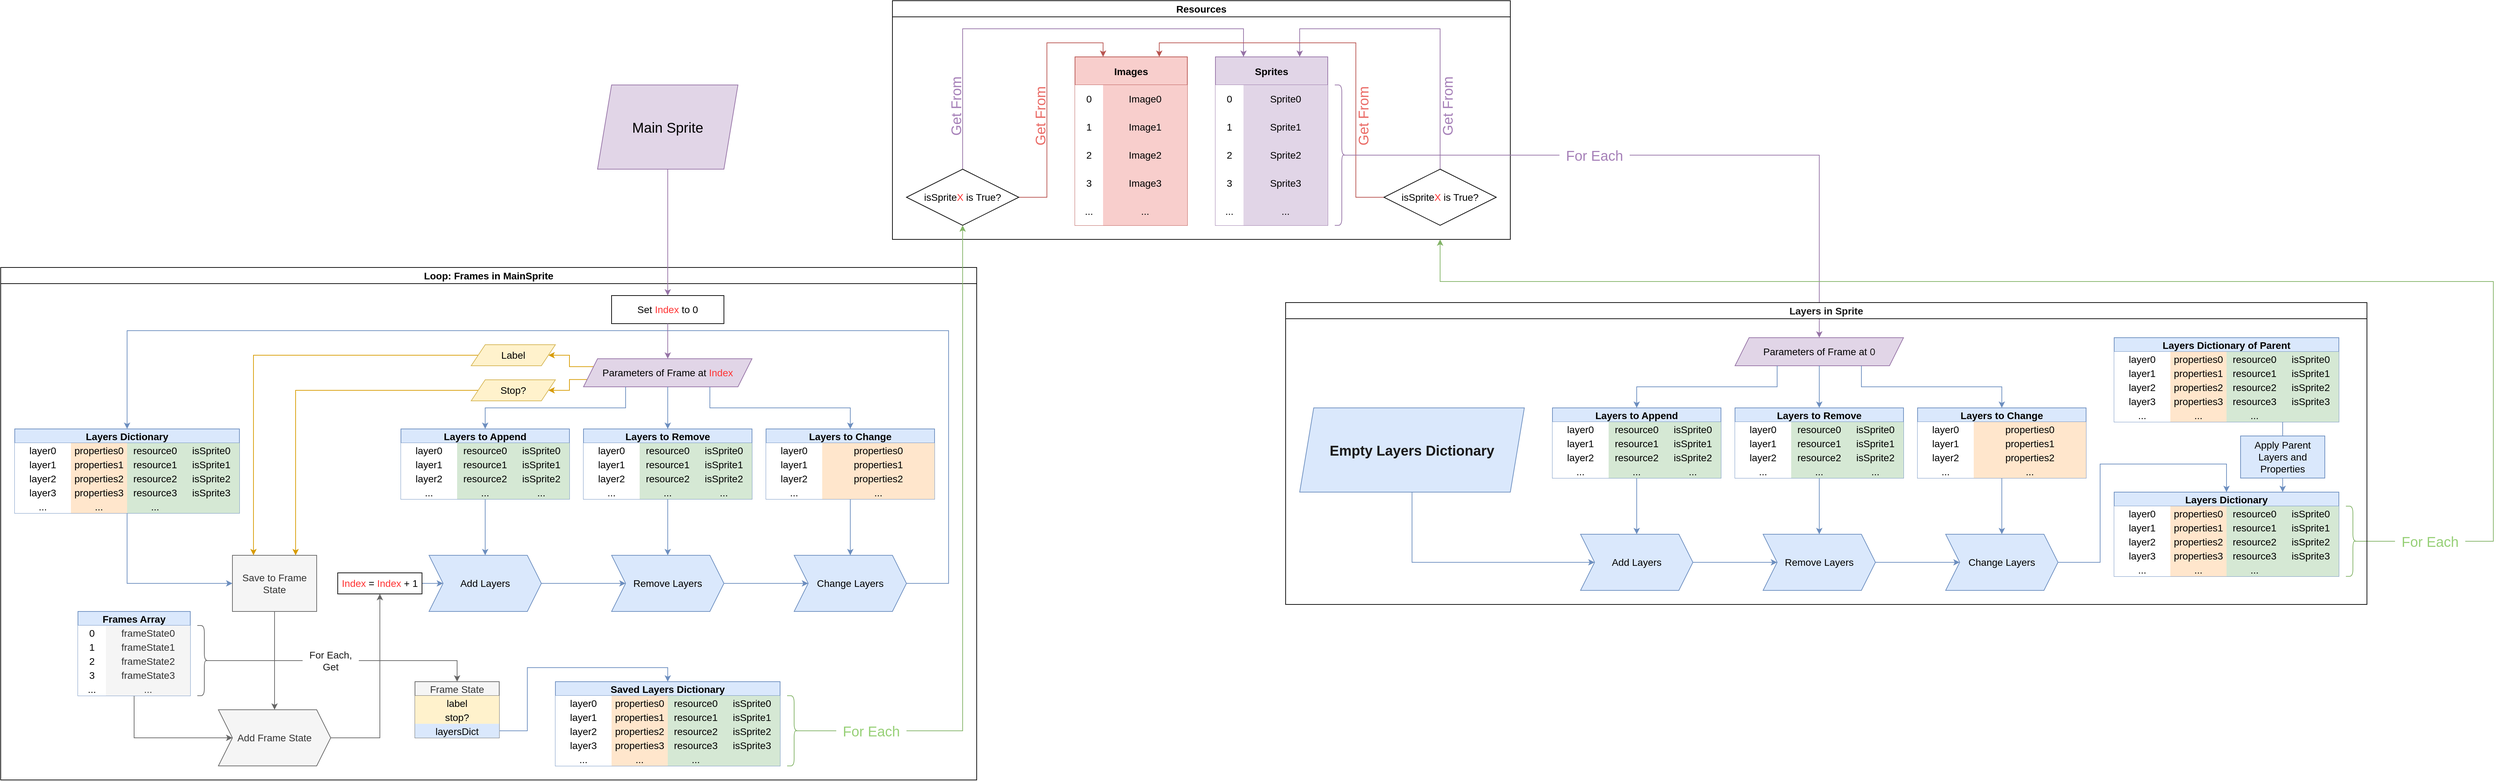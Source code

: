 <mxfile version="20.8.23" type="github">
  <diagram name="Page-1" id="c7558073-3199-34d8-9f00-42111426c3f3">
    <mxGraphModel dx="4913" dy="2347" grid="1" gridSize="10" guides="1" tooltips="1" connect="1" arrows="1" fold="1" page="0" pageScale="1" pageWidth="826" pageHeight="1169" background="#FFFFFF" math="0" shadow="0">
      <root>
        <mxCell id="0" />
        <mxCell id="1" parent="0" />
        <mxCell id="cezDRyDo6ckb8bEJlHmn-545" value="Loop: Frames in MainSprite" style="swimlane;whiteSpace=wrap;html=1;labelBackgroundColor=none;fontSize=14;" parent="1" vertex="1">
          <mxGeometry x="-950" y="220" width="1390" height="730" as="geometry">
            <mxRectangle x="-940" y="240" width="200" height="30" as="alternateBounds" />
          </mxGeometry>
        </mxCell>
        <mxCell id="cezDRyDo6ckb8bEJlHmn-308" value="Layers to Append" style="shape=table;startSize=20;container=1;collapsible=0;childLayout=tableLayout;strokeColor=#6c8ebf;fontSize=14;fillColor=#dae8fc;fontStyle=1" parent="cezDRyDo6ckb8bEJlHmn-545" vertex="1">
          <mxGeometry x="570.0" y="230" width="240" height="100" as="geometry" />
        </mxCell>
        <mxCell id="cezDRyDo6ckb8bEJlHmn-309" value="" style="shape=tableRow;horizontal=0;startSize=0;swimlaneHead=0;swimlaneBody=0;strokeColor=inherit;top=0;left=0;bottom=0;right=0;collapsible=0;dropTarget=0;fillColor=none;points=[[0,0.5],[1,0.5]];portConstraint=eastwest;fontSize=14;" parent="cezDRyDo6ckb8bEJlHmn-308" vertex="1">
          <mxGeometry y="20" width="240" height="20" as="geometry" />
        </mxCell>
        <mxCell id="cezDRyDo6ckb8bEJlHmn-310" value="layer0" style="shape=partialRectangle;html=1;whiteSpace=wrap;connectable=0;overflow=hidden;top=0;left=0;bottom=0;right=0;pointerEvents=1;fontSize=14;" parent="cezDRyDo6ckb8bEJlHmn-309" vertex="1">
          <mxGeometry width="80" height="20" as="geometry">
            <mxRectangle width="80" height="20" as="alternateBounds" />
          </mxGeometry>
        </mxCell>
        <mxCell id="cezDRyDo6ckb8bEJlHmn-311" value="resource0" style="shape=partialRectangle;html=1;whiteSpace=wrap;connectable=0;strokeColor=#82b366;overflow=hidden;fillColor=#d5e8d4;top=0;left=0;bottom=0;right=0;pointerEvents=1;fontSize=14;" parent="cezDRyDo6ckb8bEJlHmn-309" vertex="1">
          <mxGeometry x="80" width="80" height="20" as="geometry">
            <mxRectangle width="80" height="20" as="alternateBounds" />
          </mxGeometry>
        </mxCell>
        <mxCell id="cezDRyDo6ckb8bEJlHmn-312" value="isSprite0" style="shape=partialRectangle;html=1;whiteSpace=wrap;connectable=0;strokeColor=#82b366;overflow=hidden;fillColor=#d5e8d4;top=0;left=0;bottom=0;right=0;pointerEvents=1;fontSize=14;" parent="cezDRyDo6ckb8bEJlHmn-309" vertex="1">
          <mxGeometry x="160" width="80" height="20" as="geometry">
            <mxRectangle width="80" height="20" as="alternateBounds" />
          </mxGeometry>
        </mxCell>
        <mxCell id="cezDRyDo6ckb8bEJlHmn-313" value="" style="shape=tableRow;horizontal=0;startSize=0;swimlaneHead=0;swimlaneBody=0;strokeColor=inherit;top=0;left=0;bottom=0;right=0;collapsible=0;dropTarget=0;fillColor=none;points=[[0,0.5],[1,0.5]];portConstraint=eastwest;fontSize=14;" parent="cezDRyDo6ckb8bEJlHmn-308" vertex="1">
          <mxGeometry y="40" width="240" height="20" as="geometry" />
        </mxCell>
        <mxCell id="cezDRyDo6ckb8bEJlHmn-314" value="layer1" style="shape=partialRectangle;html=1;whiteSpace=wrap;connectable=0;overflow=hidden;top=0;left=0;bottom=0;right=0;pointerEvents=1;fontSize=14;" parent="cezDRyDo6ckb8bEJlHmn-313" vertex="1">
          <mxGeometry width="80" height="20" as="geometry">
            <mxRectangle width="80" height="20" as="alternateBounds" />
          </mxGeometry>
        </mxCell>
        <mxCell id="cezDRyDo6ckb8bEJlHmn-315" value="resource1" style="shape=partialRectangle;html=1;whiteSpace=wrap;connectable=0;strokeColor=#82b366;overflow=hidden;fillColor=#d5e8d4;top=0;left=0;bottom=0;right=0;pointerEvents=1;fontSize=14;" parent="cezDRyDo6ckb8bEJlHmn-313" vertex="1">
          <mxGeometry x="80" width="80" height="20" as="geometry">
            <mxRectangle width="80" height="20" as="alternateBounds" />
          </mxGeometry>
        </mxCell>
        <mxCell id="cezDRyDo6ckb8bEJlHmn-316" value="isSprite1" style="shape=partialRectangle;html=1;whiteSpace=wrap;connectable=0;strokeColor=#82b366;overflow=hidden;fillColor=#d5e8d4;top=0;left=0;bottom=0;right=0;pointerEvents=1;fontSize=14;" parent="cezDRyDo6ckb8bEJlHmn-313" vertex="1">
          <mxGeometry x="160" width="80" height="20" as="geometry">
            <mxRectangle width="80" height="20" as="alternateBounds" />
          </mxGeometry>
        </mxCell>
        <mxCell id="cezDRyDo6ckb8bEJlHmn-317" value="" style="shape=tableRow;horizontal=0;startSize=0;swimlaneHead=0;swimlaneBody=0;strokeColor=inherit;top=0;left=0;bottom=0;right=0;collapsible=0;dropTarget=0;fillColor=none;points=[[0,0.5],[1,0.5]];portConstraint=eastwest;fontSize=14;" parent="cezDRyDo6ckb8bEJlHmn-308" vertex="1">
          <mxGeometry y="60" width="240" height="20" as="geometry" />
        </mxCell>
        <mxCell id="cezDRyDo6ckb8bEJlHmn-318" value="layer2" style="shape=partialRectangle;html=1;whiteSpace=wrap;connectable=0;overflow=hidden;top=0;left=0;bottom=0;right=0;pointerEvents=1;fontSize=14;" parent="cezDRyDo6ckb8bEJlHmn-317" vertex="1">
          <mxGeometry width="80" height="20" as="geometry">
            <mxRectangle width="80" height="20" as="alternateBounds" />
          </mxGeometry>
        </mxCell>
        <mxCell id="cezDRyDo6ckb8bEJlHmn-319" value="resource2" style="shape=partialRectangle;html=1;whiteSpace=wrap;connectable=0;strokeColor=#82b366;overflow=hidden;fillColor=#d5e8d4;top=0;left=0;bottom=0;right=0;pointerEvents=1;fontSize=14;" parent="cezDRyDo6ckb8bEJlHmn-317" vertex="1">
          <mxGeometry x="80" width="80" height="20" as="geometry">
            <mxRectangle width="80" height="20" as="alternateBounds" />
          </mxGeometry>
        </mxCell>
        <mxCell id="cezDRyDo6ckb8bEJlHmn-320" value="isSprite2" style="shape=partialRectangle;html=1;whiteSpace=wrap;connectable=0;strokeColor=#82b366;overflow=hidden;fillColor=#d5e8d4;top=0;left=0;bottom=0;right=0;pointerEvents=1;fontSize=14;" parent="cezDRyDo6ckb8bEJlHmn-317" vertex="1">
          <mxGeometry x="160" width="80" height="20" as="geometry">
            <mxRectangle width="80" height="20" as="alternateBounds" />
          </mxGeometry>
        </mxCell>
        <mxCell id="cezDRyDo6ckb8bEJlHmn-324" style="shape=tableRow;horizontal=0;startSize=0;swimlaneHead=0;swimlaneBody=0;strokeColor=inherit;top=0;left=0;bottom=0;right=0;collapsible=0;dropTarget=0;fillColor=none;points=[[0,0.5],[1,0.5]];portConstraint=eastwest;fontSize=14;" parent="cezDRyDo6ckb8bEJlHmn-308" vertex="1">
          <mxGeometry y="80" width="240" height="20" as="geometry" />
        </mxCell>
        <mxCell id="cezDRyDo6ckb8bEJlHmn-325" value="..." style="shape=partialRectangle;html=1;whiteSpace=wrap;connectable=0;overflow=hidden;top=0;left=0;bottom=0;right=0;pointerEvents=1;fontSize=14;" parent="cezDRyDo6ckb8bEJlHmn-324" vertex="1">
          <mxGeometry width="80" height="20" as="geometry">
            <mxRectangle width="80" height="20" as="alternateBounds" />
          </mxGeometry>
        </mxCell>
        <mxCell id="cezDRyDo6ckb8bEJlHmn-326" value="..." style="shape=partialRectangle;html=1;whiteSpace=wrap;connectable=0;strokeColor=#82b366;overflow=hidden;fillColor=#d5e8d4;top=0;left=0;bottom=0;right=0;pointerEvents=1;fontSize=14;" parent="cezDRyDo6ckb8bEJlHmn-324" vertex="1">
          <mxGeometry x="80" width="80" height="20" as="geometry">
            <mxRectangle width="80" height="20" as="alternateBounds" />
          </mxGeometry>
        </mxCell>
        <mxCell id="cezDRyDo6ckb8bEJlHmn-327" value="..." style="shape=partialRectangle;html=1;whiteSpace=wrap;connectable=0;strokeColor=#82b366;overflow=hidden;fillColor=#d5e8d4;top=0;left=0;bottom=0;right=0;pointerEvents=1;fontSize=14;" parent="cezDRyDo6ckb8bEJlHmn-324" vertex="1">
          <mxGeometry x="160" width="80" height="20" as="geometry">
            <mxRectangle width="80" height="20" as="alternateBounds" />
          </mxGeometry>
        </mxCell>
        <mxCell id="cezDRyDo6ckb8bEJlHmn-340" value="Layers to Remove" style="shape=table;startSize=20;container=1;collapsible=0;childLayout=tableLayout;strokeColor=#6c8ebf;fontSize=14;fillColor=#dae8fc;fontStyle=1" parent="cezDRyDo6ckb8bEJlHmn-545" vertex="1">
          <mxGeometry x="830.0" y="230" width="240" height="100" as="geometry" />
        </mxCell>
        <mxCell id="cezDRyDo6ckb8bEJlHmn-341" value="" style="shape=tableRow;horizontal=0;startSize=0;swimlaneHead=0;swimlaneBody=0;strokeColor=inherit;top=0;left=0;bottom=0;right=0;collapsible=0;dropTarget=0;fillColor=none;points=[[0,0.5],[1,0.5]];portConstraint=eastwest;fontSize=14;" parent="cezDRyDo6ckb8bEJlHmn-340" vertex="1">
          <mxGeometry y="20" width="240" height="20" as="geometry" />
        </mxCell>
        <mxCell id="cezDRyDo6ckb8bEJlHmn-342" value="layer0" style="shape=partialRectangle;html=1;whiteSpace=wrap;connectable=0;overflow=hidden;top=0;left=0;bottom=0;right=0;pointerEvents=1;fontSize=14;" parent="cezDRyDo6ckb8bEJlHmn-341" vertex="1">
          <mxGeometry width="80" height="20" as="geometry">
            <mxRectangle width="80" height="20" as="alternateBounds" />
          </mxGeometry>
        </mxCell>
        <mxCell id="cezDRyDo6ckb8bEJlHmn-343" value="resource0" style="shape=partialRectangle;html=1;whiteSpace=wrap;connectable=0;strokeColor=#82b366;overflow=hidden;fillColor=#d5e8d4;top=0;left=0;bottom=0;right=0;pointerEvents=1;fontSize=14;" parent="cezDRyDo6ckb8bEJlHmn-341" vertex="1">
          <mxGeometry x="80" width="80" height="20" as="geometry">
            <mxRectangle width="80" height="20" as="alternateBounds" />
          </mxGeometry>
        </mxCell>
        <mxCell id="cezDRyDo6ckb8bEJlHmn-344" value="isSprite0" style="shape=partialRectangle;html=1;whiteSpace=wrap;connectable=0;strokeColor=#82b366;overflow=hidden;fillColor=#d5e8d4;top=0;left=0;bottom=0;right=0;pointerEvents=1;fontSize=14;" parent="cezDRyDo6ckb8bEJlHmn-341" vertex="1">
          <mxGeometry x="160" width="80" height="20" as="geometry">
            <mxRectangle width="80" height="20" as="alternateBounds" />
          </mxGeometry>
        </mxCell>
        <mxCell id="cezDRyDo6ckb8bEJlHmn-345" value="" style="shape=tableRow;horizontal=0;startSize=0;swimlaneHead=0;swimlaneBody=0;strokeColor=inherit;top=0;left=0;bottom=0;right=0;collapsible=0;dropTarget=0;fillColor=none;points=[[0,0.5],[1,0.5]];portConstraint=eastwest;fontSize=14;" parent="cezDRyDo6ckb8bEJlHmn-340" vertex="1">
          <mxGeometry y="40" width="240" height="20" as="geometry" />
        </mxCell>
        <mxCell id="cezDRyDo6ckb8bEJlHmn-346" value="layer1" style="shape=partialRectangle;html=1;whiteSpace=wrap;connectable=0;overflow=hidden;top=0;left=0;bottom=0;right=0;pointerEvents=1;fontSize=14;" parent="cezDRyDo6ckb8bEJlHmn-345" vertex="1">
          <mxGeometry width="80" height="20" as="geometry">
            <mxRectangle width="80" height="20" as="alternateBounds" />
          </mxGeometry>
        </mxCell>
        <mxCell id="cezDRyDo6ckb8bEJlHmn-347" value="resource1" style="shape=partialRectangle;html=1;whiteSpace=wrap;connectable=0;strokeColor=#82b366;overflow=hidden;fillColor=#d5e8d4;top=0;left=0;bottom=0;right=0;pointerEvents=1;fontSize=14;" parent="cezDRyDo6ckb8bEJlHmn-345" vertex="1">
          <mxGeometry x="80" width="80" height="20" as="geometry">
            <mxRectangle width="80" height="20" as="alternateBounds" />
          </mxGeometry>
        </mxCell>
        <mxCell id="cezDRyDo6ckb8bEJlHmn-348" value="isSprite1" style="shape=partialRectangle;html=1;whiteSpace=wrap;connectable=0;strokeColor=#82b366;overflow=hidden;fillColor=#d5e8d4;top=0;left=0;bottom=0;right=0;pointerEvents=1;fontSize=14;" parent="cezDRyDo6ckb8bEJlHmn-345" vertex="1">
          <mxGeometry x="160" width="80" height="20" as="geometry">
            <mxRectangle width="80" height="20" as="alternateBounds" />
          </mxGeometry>
        </mxCell>
        <mxCell id="cezDRyDo6ckb8bEJlHmn-349" value="" style="shape=tableRow;horizontal=0;startSize=0;swimlaneHead=0;swimlaneBody=0;strokeColor=inherit;top=0;left=0;bottom=0;right=0;collapsible=0;dropTarget=0;fillColor=none;points=[[0,0.5],[1,0.5]];portConstraint=eastwest;fontSize=14;" parent="cezDRyDo6ckb8bEJlHmn-340" vertex="1">
          <mxGeometry y="60" width="240" height="20" as="geometry" />
        </mxCell>
        <mxCell id="cezDRyDo6ckb8bEJlHmn-350" value="layer2" style="shape=partialRectangle;html=1;whiteSpace=wrap;connectable=0;overflow=hidden;top=0;left=0;bottom=0;right=0;pointerEvents=1;fontSize=14;" parent="cezDRyDo6ckb8bEJlHmn-349" vertex="1">
          <mxGeometry width="80" height="20" as="geometry">
            <mxRectangle width="80" height="20" as="alternateBounds" />
          </mxGeometry>
        </mxCell>
        <mxCell id="cezDRyDo6ckb8bEJlHmn-351" value="resource2" style="shape=partialRectangle;html=1;whiteSpace=wrap;connectable=0;strokeColor=#82b366;overflow=hidden;fillColor=#d5e8d4;top=0;left=0;bottom=0;right=0;pointerEvents=1;fontSize=14;" parent="cezDRyDo6ckb8bEJlHmn-349" vertex="1">
          <mxGeometry x="80" width="80" height="20" as="geometry">
            <mxRectangle width="80" height="20" as="alternateBounds" />
          </mxGeometry>
        </mxCell>
        <mxCell id="cezDRyDo6ckb8bEJlHmn-352" value="isSprite2" style="shape=partialRectangle;html=1;whiteSpace=wrap;connectable=0;strokeColor=#82b366;overflow=hidden;fillColor=#d5e8d4;top=0;left=0;bottom=0;right=0;pointerEvents=1;fontSize=14;" parent="cezDRyDo6ckb8bEJlHmn-349" vertex="1">
          <mxGeometry x="160" width="80" height="20" as="geometry">
            <mxRectangle width="80" height="20" as="alternateBounds" />
          </mxGeometry>
        </mxCell>
        <mxCell id="cezDRyDo6ckb8bEJlHmn-353" style="shape=tableRow;horizontal=0;startSize=0;swimlaneHead=0;swimlaneBody=0;strokeColor=inherit;top=0;left=0;bottom=0;right=0;collapsible=0;dropTarget=0;fillColor=none;points=[[0,0.5],[1,0.5]];portConstraint=eastwest;fontSize=14;" parent="cezDRyDo6ckb8bEJlHmn-340" vertex="1">
          <mxGeometry y="80" width="240" height="20" as="geometry" />
        </mxCell>
        <mxCell id="cezDRyDo6ckb8bEJlHmn-354" value="..." style="shape=partialRectangle;html=1;whiteSpace=wrap;connectable=0;overflow=hidden;top=0;left=0;bottom=0;right=0;pointerEvents=1;fontSize=14;" parent="cezDRyDo6ckb8bEJlHmn-353" vertex="1">
          <mxGeometry width="80" height="20" as="geometry">
            <mxRectangle width="80" height="20" as="alternateBounds" />
          </mxGeometry>
        </mxCell>
        <mxCell id="cezDRyDo6ckb8bEJlHmn-355" value="..." style="shape=partialRectangle;html=1;whiteSpace=wrap;connectable=0;strokeColor=#82b366;overflow=hidden;fillColor=#d5e8d4;top=0;left=0;bottom=0;right=0;pointerEvents=1;fontSize=14;" parent="cezDRyDo6ckb8bEJlHmn-353" vertex="1">
          <mxGeometry x="80" width="80" height="20" as="geometry">
            <mxRectangle width="80" height="20" as="alternateBounds" />
          </mxGeometry>
        </mxCell>
        <mxCell id="cezDRyDo6ckb8bEJlHmn-356" value="..." style="shape=partialRectangle;html=1;whiteSpace=wrap;connectable=0;strokeColor=#82b366;overflow=hidden;fillColor=#d5e8d4;top=0;left=0;bottom=0;right=0;pointerEvents=1;fontSize=14;" parent="cezDRyDo6ckb8bEJlHmn-353" vertex="1">
          <mxGeometry x="160" width="80" height="20" as="geometry">
            <mxRectangle width="80" height="20" as="alternateBounds" />
          </mxGeometry>
        </mxCell>
        <mxCell id="cezDRyDo6ckb8bEJlHmn-357" value="Layers to Change" style="shape=table;startSize=20;container=1;collapsible=0;childLayout=tableLayout;strokeColor=#6c8ebf;fontSize=14;fillColor=#dae8fc;fontStyle=1" parent="cezDRyDo6ckb8bEJlHmn-545" vertex="1">
          <mxGeometry x="1090.0" y="230" width="240" height="100" as="geometry" />
        </mxCell>
        <mxCell id="cezDRyDo6ckb8bEJlHmn-358" value="" style="shape=tableRow;horizontal=0;startSize=0;swimlaneHead=0;swimlaneBody=0;strokeColor=inherit;top=0;left=0;bottom=0;right=0;collapsible=0;dropTarget=0;fillColor=none;points=[[0,0.5],[1,0.5]];portConstraint=eastwest;fontSize=14;" parent="cezDRyDo6ckb8bEJlHmn-357" vertex="1">
          <mxGeometry y="20" width="240" height="20" as="geometry" />
        </mxCell>
        <mxCell id="cezDRyDo6ckb8bEJlHmn-359" value="layer0" style="shape=partialRectangle;html=1;whiteSpace=wrap;connectable=0;overflow=hidden;top=0;left=0;bottom=0;right=0;pointerEvents=1;fontSize=14;" parent="cezDRyDo6ckb8bEJlHmn-358" vertex="1">
          <mxGeometry width="80" height="20" as="geometry">
            <mxRectangle width="80" height="20" as="alternateBounds" />
          </mxGeometry>
        </mxCell>
        <mxCell id="cezDRyDo6ckb8bEJlHmn-360" value="properties0" style="shape=partialRectangle;html=1;whiteSpace=wrap;connectable=0;strokeColor=#d79b00;overflow=hidden;fillColor=#ffe6cc;top=0;left=0;bottom=0;right=0;pointerEvents=1;fontSize=14;" parent="cezDRyDo6ckb8bEJlHmn-358" vertex="1">
          <mxGeometry x="80" width="160" height="20" as="geometry">
            <mxRectangle width="160" height="20" as="alternateBounds" />
          </mxGeometry>
        </mxCell>
        <mxCell id="cezDRyDo6ckb8bEJlHmn-362" value="" style="shape=tableRow;horizontal=0;startSize=0;swimlaneHead=0;swimlaneBody=0;strokeColor=inherit;top=0;left=0;bottom=0;right=0;collapsible=0;dropTarget=0;fillColor=none;points=[[0,0.5],[1,0.5]];portConstraint=eastwest;fontSize=14;" parent="cezDRyDo6ckb8bEJlHmn-357" vertex="1">
          <mxGeometry y="40" width="240" height="20" as="geometry" />
        </mxCell>
        <mxCell id="cezDRyDo6ckb8bEJlHmn-363" value="layer1" style="shape=partialRectangle;html=1;whiteSpace=wrap;connectable=0;overflow=hidden;top=0;left=0;bottom=0;right=0;pointerEvents=1;fontSize=14;" parent="cezDRyDo6ckb8bEJlHmn-362" vertex="1">
          <mxGeometry width="80" height="20" as="geometry">
            <mxRectangle width="80" height="20" as="alternateBounds" />
          </mxGeometry>
        </mxCell>
        <mxCell id="cezDRyDo6ckb8bEJlHmn-364" value="properties1" style="shape=partialRectangle;html=1;whiteSpace=wrap;connectable=0;strokeColor=#d79b00;overflow=hidden;fillColor=#ffe6cc;top=0;left=0;bottom=0;right=0;pointerEvents=1;fontSize=14;" parent="cezDRyDo6ckb8bEJlHmn-362" vertex="1">
          <mxGeometry x="80" width="160" height="20" as="geometry">
            <mxRectangle width="160" height="20" as="alternateBounds" />
          </mxGeometry>
        </mxCell>
        <mxCell id="cezDRyDo6ckb8bEJlHmn-366" value="" style="shape=tableRow;horizontal=0;startSize=0;swimlaneHead=0;swimlaneBody=0;strokeColor=inherit;top=0;left=0;bottom=0;right=0;collapsible=0;dropTarget=0;fillColor=none;points=[[0,0.5],[1,0.5]];portConstraint=eastwest;fontSize=14;" parent="cezDRyDo6ckb8bEJlHmn-357" vertex="1">
          <mxGeometry y="60" width="240" height="20" as="geometry" />
        </mxCell>
        <mxCell id="cezDRyDo6ckb8bEJlHmn-367" value="layer2" style="shape=partialRectangle;html=1;whiteSpace=wrap;connectable=0;overflow=hidden;top=0;left=0;bottom=0;right=0;pointerEvents=1;fontSize=14;" parent="cezDRyDo6ckb8bEJlHmn-366" vertex="1">
          <mxGeometry width="80" height="20" as="geometry">
            <mxRectangle width="80" height="20" as="alternateBounds" />
          </mxGeometry>
        </mxCell>
        <mxCell id="cezDRyDo6ckb8bEJlHmn-368" value="properties2" style="shape=partialRectangle;html=1;whiteSpace=wrap;connectable=0;strokeColor=#d79b00;overflow=hidden;fillColor=#ffe6cc;top=0;left=0;bottom=0;right=0;pointerEvents=1;fontSize=14;" parent="cezDRyDo6ckb8bEJlHmn-366" vertex="1">
          <mxGeometry x="80" width="160" height="20" as="geometry">
            <mxRectangle width="160" height="20" as="alternateBounds" />
          </mxGeometry>
        </mxCell>
        <mxCell id="cezDRyDo6ckb8bEJlHmn-370" style="shape=tableRow;horizontal=0;startSize=0;swimlaneHead=0;swimlaneBody=0;strokeColor=inherit;top=0;left=0;bottom=0;right=0;collapsible=0;dropTarget=0;fillColor=none;points=[[0,0.5],[1,0.5]];portConstraint=eastwest;fontSize=14;" parent="cezDRyDo6ckb8bEJlHmn-357" vertex="1">
          <mxGeometry y="80" width="240" height="20" as="geometry" />
        </mxCell>
        <mxCell id="cezDRyDo6ckb8bEJlHmn-371" value="..." style="shape=partialRectangle;html=1;whiteSpace=wrap;connectable=0;overflow=hidden;top=0;left=0;bottom=0;right=0;pointerEvents=1;fontSize=14;" parent="cezDRyDo6ckb8bEJlHmn-370" vertex="1">
          <mxGeometry width="80" height="20" as="geometry">
            <mxRectangle width="80" height="20" as="alternateBounds" />
          </mxGeometry>
        </mxCell>
        <mxCell id="cezDRyDo6ckb8bEJlHmn-372" value="..." style="shape=partialRectangle;html=1;whiteSpace=wrap;connectable=0;strokeColor=#d79b00;overflow=hidden;fillColor=#ffe6cc;top=0;left=0;bottom=0;right=0;pointerEvents=1;fontSize=14;" parent="cezDRyDo6ckb8bEJlHmn-370" vertex="1">
          <mxGeometry x="80" width="160" height="20" as="geometry">
            <mxRectangle width="160" height="20" as="alternateBounds" />
          </mxGeometry>
        </mxCell>
        <mxCell id="cezDRyDo6ckb8bEJlHmn-628" style="edgeStyle=orthogonalEdgeStyle;rounded=0;orthogonalLoop=1;jettySize=auto;html=1;exitX=1;exitY=0.5;exitDx=0;exitDy=0;fontSize=30;fontColor=#1A1A1A;endArrow=classic;endFill=1;fillColor=#dae8fc;strokeColor=#6c8ebf;" parent="cezDRyDo6ckb8bEJlHmn-545" source="cezDRyDo6ckb8bEJlHmn-441" target="cezDRyDo6ckb8bEJlHmn-445" edge="1">
          <mxGeometry relative="1" as="geometry" />
        </mxCell>
        <mxCell id="cezDRyDo6ckb8bEJlHmn-441" value="Add Layers" style="shape=step;perimeter=stepPerimeter;whiteSpace=wrap;html=1;fixedSize=1;labelBackgroundColor=none;fontSize=14;fillColor=#dae8fc;strokeColor=#6c8ebf;" parent="cezDRyDo6ckb8bEJlHmn-545" vertex="1">
          <mxGeometry x="610.0" y="410" width="160" height="80" as="geometry" />
        </mxCell>
        <mxCell id="cezDRyDo6ckb8bEJlHmn-444" style="edgeStyle=orthogonalEdgeStyle;rounded=0;orthogonalLoop=1;jettySize=auto;html=1;exitX=0.5;exitY=1;exitDx=0;exitDy=0;entryX=0.5;entryY=0;entryDx=0;entryDy=0;fontSize=14;fillColor=#dae8fc;strokeColor=#6c8ebf;" parent="cezDRyDo6ckb8bEJlHmn-545" source="cezDRyDo6ckb8bEJlHmn-308" target="cezDRyDo6ckb8bEJlHmn-441" edge="1">
          <mxGeometry relative="1" as="geometry">
            <mxPoint x="690.0" y="350" as="targetPoint" />
            <Array as="points" />
          </mxGeometry>
        </mxCell>
        <mxCell id="cezDRyDo6ckb8bEJlHmn-629" style="edgeStyle=orthogonalEdgeStyle;rounded=0;orthogonalLoop=1;jettySize=auto;html=1;exitX=1;exitY=0.5;exitDx=0;exitDy=0;entryX=0;entryY=0.5;entryDx=0;entryDy=0;fontSize=30;fontColor=#1A1A1A;endArrow=classic;endFill=1;fillColor=#dae8fc;strokeColor=#6c8ebf;" parent="cezDRyDo6ckb8bEJlHmn-545" source="cezDRyDo6ckb8bEJlHmn-445" target="cezDRyDo6ckb8bEJlHmn-448" edge="1">
          <mxGeometry relative="1" as="geometry" />
        </mxCell>
        <mxCell id="cezDRyDo6ckb8bEJlHmn-445" value="Remove Layers" style="shape=step;perimeter=stepPerimeter;whiteSpace=wrap;html=1;fixedSize=1;labelBackgroundColor=none;fontSize=14;fillColor=#dae8fc;strokeColor=#6c8ebf;" parent="cezDRyDo6ckb8bEJlHmn-545" vertex="1">
          <mxGeometry x="870.0" y="410" width="160" height="80" as="geometry" />
        </mxCell>
        <mxCell id="cezDRyDo6ckb8bEJlHmn-447" style="edgeStyle=orthogonalEdgeStyle;rounded=0;orthogonalLoop=1;jettySize=auto;html=1;exitX=0.5;exitY=1;exitDx=0;exitDy=0;entryX=0.5;entryY=0;entryDx=0;entryDy=0;fontSize=14;fillColor=#dae8fc;strokeColor=#6c8ebf;" parent="cezDRyDo6ckb8bEJlHmn-545" source="cezDRyDo6ckb8bEJlHmn-340" target="cezDRyDo6ckb8bEJlHmn-445" edge="1">
          <mxGeometry relative="1" as="geometry">
            <mxPoint x="950.0" y="350" as="targetPoint" />
          </mxGeometry>
        </mxCell>
        <mxCell id="cezDRyDo6ckb8bEJlHmn-448" value="Change Layers" style="shape=step;perimeter=stepPerimeter;whiteSpace=wrap;html=1;fixedSize=1;labelBackgroundColor=none;fontSize=14;fillColor=#dae8fc;strokeColor=#6c8ebf;" parent="cezDRyDo6ckb8bEJlHmn-545" vertex="1">
          <mxGeometry x="1130.0" y="410" width="160" height="80" as="geometry" />
        </mxCell>
        <mxCell id="cezDRyDo6ckb8bEJlHmn-449" style="edgeStyle=orthogonalEdgeStyle;rounded=0;orthogonalLoop=1;jettySize=auto;html=1;exitX=0.5;exitY=1;exitDx=0;exitDy=0;entryX=0.5;entryY=0;entryDx=0;entryDy=0;fontSize=14;fillColor=#dae8fc;strokeColor=#6c8ebf;" parent="cezDRyDo6ckb8bEJlHmn-545" source="cezDRyDo6ckb8bEJlHmn-357" target="cezDRyDo6ckb8bEJlHmn-448" edge="1">
          <mxGeometry relative="1" as="geometry">
            <mxPoint x="1210.0" y="350" as="targetPoint" />
            <Array as="points">
              <mxPoint x="1210.01" y="340" />
              <mxPoint x="1210.01" y="340" />
            </Array>
          </mxGeometry>
        </mxCell>
        <mxCell id="ax5yzh5Iqc50XBAWgTI0-65" style="edgeStyle=orthogonalEdgeStyle;rounded=0;orthogonalLoop=1;jettySize=auto;html=1;exitX=0.5;exitY=1;exitDx=0;exitDy=0;startArrow=none;startFill=0;endArrow=classic;endFill=1;fillColor=#dae8fc;strokeColor=#6c8ebf;entryX=0;entryY=0.5;entryDx=0;entryDy=0;" parent="cezDRyDo6ckb8bEJlHmn-545" source="cezDRyDo6ckb8bEJlHmn-464" target="ax5yzh5Iqc50XBAWgTI0-62" edge="1">
          <mxGeometry relative="1" as="geometry">
            <Array as="points">
              <mxPoint x="180" y="450" />
            </Array>
          </mxGeometry>
        </mxCell>
        <mxCell id="cezDRyDo6ckb8bEJlHmn-464" value="Layers Dictionary" style="shape=table;startSize=20;container=1;collapsible=0;childLayout=tableLayout;strokeColor=#6c8ebf;fontSize=14;fillColor=#dae8fc;fontStyle=1" parent="cezDRyDo6ckb8bEJlHmn-545" vertex="1">
          <mxGeometry x="20" y="230" width="320.0" height="120" as="geometry" />
        </mxCell>
        <mxCell id="cezDRyDo6ckb8bEJlHmn-465" value="" style="shape=tableRow;horizontal=0;startSize=0;swimlaneHead=0;swimlaneBody=0;strokeColor=inherit;top=0;left=0;bottom=0;right=0;collapsible=0;dropTarget=0;fillColor=none;points=[[0,0.5],[1,0.5]];portConstraint=eastwest;fontSize=14;" parent="cezDRyDo6ckb8bEJlHmn-464" vertex="1">
          <mxGeometry y="20" width="320.0" height="20" as="geometry" />
        </mxCell>
        <mxCell id="cezDRyDo6ckb8bEJlHmn-466" value="layer0" style="shape=partialRectangle;html=1;whiteSpace=wrap;connectable=0;overflow=hidden;top=0;left=0;bottom=0;right=0;pointerEvents=1;fontSize=14;" parent="cezDRyDo6ckb8bEJlHmn-465" vertex="1">
          <mxGeometry width="80" height="20" as="geometry">
            <mxRectangle width="80" height="20" as="alternateBounds" />
          </mxGeometry>
        </mxCell>
        <mxCell id="cezDRyDo6ckb8bEJlHmn-467" value="properties0" style="shape=partialRectangle;html=1;whiteSpace=wrap;connectable=0;strokeColor=#d79b00;overflow=hidden;fillColor=#ffe6cc;top=0;left=0;bottom=0;right=0;pointerEvents=1;fontSize=14;" parent="cezDRyDo6ckb8bEJlHmn-465" vertex="1">
          <mxGeometry x="80" width="80" height="20" as="geometry">
            <mxRectangle width="80" height="20" as="alternateBounds" />
          </mxGeometry>
        </mxCell>
        <mxCell id="cezDRyDo6ckb8bEJlHmn-468" value="resource0" style="shape=partialRectangle;html=1;whiteSpace=wrap;connectable=0;strokeColor=#82b366;overflow=hidden;fillColor=#d5e8d4;top=0;left=0;bottom=0;right=0;pointerEvents=1;fontSize=14;" parent="cezDRyDo6ckb8bEJlHmn-465" vertex="1">
          <mxGeometry x="160" width="80" height="20" as="geometry">
            <mxRectangle width="80" height="20" as="alternateBounds" />
          </mxGeometry>
        </mxCell>
        <mxCell id="cezDRyDo6ckb8bEJlHmn-483" value="isSprite0" style="shape=partialRectangle;html=1;whiteSpace=wrap;connectable=0;strokeColor=#82b366;overflow=hidden;fillColor=#d5e8d4;top=0;left=0;bottom=0;right=0;pointerEvents=1;fontSize=14;" parent="cezDRyDo6ckb8bEJlHmn-465" vertex="1">
          <mxGeometry x="240" width="80" height="20" as="geometry">
            <mxRectangle width="80" height="20" as="alternateBounds" />
          </mxGeometry>
        </mxCell>
        <mxCell id="cezDRyDo6ckb8bEJlHmn-618" value="" style="shape=tableRow;horizontal=0;startSize=0;swimlaneHead=0;swimlaneBody=0;strokeColor=inherit;top=0;left=0;bottom=0;right=0;collapsible=0;dropTarget=0;fillColor=none;points=[[0,0.5],[1,0.5]];portConstraint=eastwest;fontSize=14;" parent="cezDRyDo6ckb8bEJlHmn-464" vertex="1">
          <mxGeometry y="40" width="320.0" height="20" as="geometry" />
        </mxCell>
        <mxCell id="cezDRyDo6ckb8bEJlHmn-619" value="layer1" style="shape=partialRectangle;html=1;whiteSpace=wrap;connectable=0;overflow=hidden;top=0;left=0;bottom=0;right=0;pointerEvents=1;fontSize=14;" parent="cezDRyDo6ckb8bEJlHmn-618" vertex="1">
          <mxGeometry width="80" height="20" as="geometry">
            <mxRectangle width="80" height="20" as="alternateBounds" />
          </mxGeometry>
        </mxCell>
        <mxCell id="cezDRyDo6ckb8bEJlHmn-620" value="properties1" style="shape=partialRectangle;html=1;whiteSpace=wrap;connectable=0;strokeColor=#d79b00;overflow=hidden;fillColor=#ffe6cc;top=0;left=0;bottom=0;right=0;pointerEvents=1;fontSize=14;" parent="cezDRyDo6ckb8bEJlHmn-618" vertex="1">
          <mxGeometry x="80" width="80" height="20" as="geometry">
            <mxRectangle width="80" height="20" as="alternateBounds" />
          </mxGeometry>
        </mxCell>
        <mxCell id="cezDRyDo6ckb8bEJlHmn-621" value="resource1" style="shape=partialRectangle;html=1;whiteSpace=wrap;connectable=0;strokeColor=#82b366;overflow=hidden;fillColor=#d5e8d4;top=0;left=0;bottom=0;right=0;pointerEvents=1;fontSize=14;" parent="cezDRyDo6ckb8bEJlHmn-618" vertex="1">
          <mxGeometry x="160" width="80" height="20" as="geometry">
            <mxRectangle width="80" height="20" as="alternateBounds" />
          </mxGeometry>
        </mxCell>
        <mxCell id="cezDRyDo6ckb8bEJlHmn-622" value="isSprite1" style="shape=partialRectangle;html=1;whiteSpace=wrap;connectable=0;strokeColor=#82b366;overflow=hidden;fillColor=#d5e8d4;top=0;left=0;bottom=0;right=0;pointerEvents=1;fontSize=14;" parent="cezDRyDo6ckb8bEJlHmn-618" vertex="1">
          <mxGeometry x="240" width="80" height="20" as="geometry">
            <mxRectangle width="80" height="20" as="alternateBounds" />
          </mxGeometry>
        </mxCell>
        <mxCell id="cezDRyDo6ckb8bEJlHmn-469" value="" style="shape=tableRow;horizontal=0;startSize=0;swimlaneHead=0;swimlaneBody=0;strokeColor=inherit;top=0;left=0;bottom=0;right=0;collapsible=0;dropTarget=0;fillColor=none;points=[[0,0.5],[1,0.5]];portConstraint=eastwest;fontSize=14;" parent="cezDRyDo6ckb8bEJlHmn-464" vertex="1">
          <mxGeometry y="60" width="320.0" height="20" as="geometry" />
        </mxCell>
        <mxCell id="cezDRyDo6ckb8bEJlHmn-470" value="layer2" style="shape=partialRectangle;html=1;whiteSpace=wrap;connectable=0;overflow=hidden;top=0;left=0;bottom=0;right=0;pointerEvents=1;fontSize=14;" parent="cezDRyDo6ckb8bEJlHmn-469" vertex="1">
          <mxGeometry width="80" height="20" as="geometry">
            <mxRectangle width="80" height="20" as="alternateBounds" />
          </mxGeometry>
        </mxCell>
        <mxCell id="cezDRyDo6ckb8bEJlHmn-471" value="properties2" style="shape=partialRectangle;html=1;whiteSpace=wrap;connectable=0;strokeColor=#d79b00;overflow=hidden;fillColor=#ffe6cc;top=0;left=0;bottom=0;right=0;pointerEvents=1;fontSize=14;" parent="cezDRyDo6ckb8bEJlHmn-469" vertex="1">
          <mxGeometry x="80" width="80" height="20" as="geometry">
            <mxRectangle width="80" height="20" as="alternateBounds" />
          </mxGeometry>
        </mxCell>
        <mxCell id="cezDRyDo6ckb8bEJlHmn-472" value="resource2" style="shape=partialRectangle;html=1;whiteSpace=wrap;connectable=0;strokeColor=#82b366;overflow=hidden;fillColor=#d5e8d4;top=0;left=0;bottom=0;right=0;pointerEvents=1;fontSize=14;" parent="cezDRyDo6ckb8bEJlHmn-469" vertex="1">
          <mxGeometry x="160" width="80" height="20" as="geometry">
            <mxRectangle width="80" height="20" as="alternateBounds" />
          </mxGeometry>
        </mxCell>
        <mxCell id="cezDRyDo6ckb8bEJlHmn-484" value="isSprite2" style="shape=partialRectangle;html=1;whiteSpace=wrap;connectable=0;strokeColor=#82b366;overflow=hidden;fillColor=#d5e8d4;top=0;left=0;bottom=0;right=0;pointerEvents=1;fontSize=14;" parent="cezDRyDo6ckb8bEJlHmn-469" vertex="1">
          <mxGeometry x="240" width="80" height="20" as="geometry">
            <mxRectangle width="80" height="20" as="alternateBounds" />
          </mxGeometry>
        </mxCell>
        <mxCell id="cezDRyDo6ckb8bEJlHmn-473" value="" style="shape=tableRow;horizontal=0;startSize=0;swimlaneHead=0;swimlaneBody=0;strokeColor=inherit;top=0;left=0;bottom=0;right=0;collapsible=0;dropTarget=0;fillColor=none;points=[[0,0.5],[1,0.5]];portConstraint=eastwest;fontSize=14;" parent="cezDRyDo6ckb8bEJlHmn-464" vertex="1">
          <mxGeometry y="80" width="320.0" height="20" as="geometry" />
        </mxCell>
        <mxCell id="cezDRyDo6ckb8bEJlHmn-474" value="layer3" style="shape=partialRectangle;html=1;whiteSpace=wrap;connectable=0;overflow=hidden;top=0;left=0;bottom=0;right=0;pointerEvents=1;fontSize=14;" parent="cezDRyDo6ckb8bEJlHmn-473" vertex="1">
          <mxGeometry width="80" height="20" as="geometry">
            <mxRectangle width="80" height="20" as="alternateBounds" />
          </mxGeometry>
        </mxCell>
        <mxCell id="cezDRyDo6ckb8bEJlHmn-475" value="properties3" style="shape=partialRectangle;html=1;whiteSpace=wrap;connectable=0;strokeColor=#d79b00;overflow=hidden;fillColor=#ffe6cc;top=0;left=0;bottom=0;right=0;pointerEvents=1;fontSize=14;" parent="cezDRyDo6ckb8bEJlHmn-473" vertex="1">
          <mxGeometry x="80" width="80" height="20" as="geometry">
            <mxRectangle width="80" height="20" as="alternateBounds" />
          </mxGeometry>
        </mxCell>
        <mxCell id="cezDRyDo6ckb8bEJlHmn-476" value="resource3" style="shape=partialRectangle;html=1;whiteSpace=wrap;connectable=0;strokeColor=#82b366;overflow=hidden;fillColor=#d5e8d4;top=0;left=0;bottom=0;right=0;pointerEvents=1;fontSize=14;" parent="cezDRyDo6ckb8bEJlHmn-473" vertex="1">
          <mxGeometry x="160" width="80" height="20" as="geometry">
            <mxRectangle width="80" height="20" as="alternateBounds" />
          </mxGeometry>
        </mxCell>
        <mxCell id="cezDRyDo6ckb8bEJlHmn-485" value="isSprite3" style="shape=partialRectangle;html=1;whiteSpace=wrap;connectable=0;strokeColor=#82b366;overflow=hidden;fillColor=#d5e8d4;top=0;left=0;bottom=0;right=0;pointerEvents=1;fontSize=14;" parent="cezDRyDo6ckb8bEJlHmn-473" vertex="1">
          <mxGeometry x="240" width="80" height="20" as="geometry">
            <mxRectangle width="80" height="20" as="alternateBounds" />
          </mxGeometry>
        </mxCell>
        <mxCell id="cezDRyDo6ckb8bEJlHmn-477" style="shape=tableRow;horizontal=0;startSize=0;swimlaneHead=0;swimlaneBody=0;strokeColor=inherit;top=0;left=0;bottom=0;right=0;collapsible=0;dropTarget=0;fillColor=none;points=[[0,0.5],[1,0.5]];portConstraint=eastwest;fontSize=14;" parent="cezDRyDo6ckb8bEJlHmn-464" vertex="1">
          <mxGeometry y="100" width="320.0" height="20" as="geometry" />
        </mxCell>
        <mxCell id="cezDRyDo6ckb8bEJlHmn-478" value="..." style="shape=partialRectangle;html=1;whiteSpace=wrap;connectable=0;overflow=hidden;top=0;left=0;bottom=0;right=0;pointerEvents=1;fontSize=14;" parent="cezDRyDo6ckb8bEJlHmn-477" vertex="1">
          <mxGeometry width="80" height="20" as="geometry">
            <mxRectangle width="80" height="20" as="alternateBounds" />
          </mxGeometry>
        </mxCell>
        <mxCell id="cezDRyDo6ckb8bEJlHmn-479" value="..." style="shape=partialRectangle;html=1;whiteSpace=wrap;connectable=0;strokeColor=#d79b00;overflow=hidden;fillColor=#ffe6cc;top=0;left=0;bottom=0;right=0;pointerEvents=1;fontSize=14;" parent="cezDRyDo6ckb8bEJlHmn-477" vertex="1">
          <mxGeometry x="80" width="80" height="20" as="geometry">
            <mxRectangle width="80" height="20" as="alternateBounds" />
          </mxGeometry>
        </mxCell>
        <mxCell id="cezDRyDo6ckb8bEJlHmn-480" value="..." style="shape=partialRectangle;html=1;whiteSpace=wrap;connectable=0;strokeColor=#82b366;overflow=hidden;fillColor=#d5e8d4;top=0;left=0;bottom=0;right=0;pointerEvents=1;fontSize=14;" parent="cezDRyDo6ckb8bEJlHmn-477" vertex="1">
          <mxGeometry x="160" width="80" height="20" as="geometry">
            <mxRectangle width="80" height="20" as="alternateBounds" />
          </mxGeometry>
        </mxCell>
        <mxCell id="cezDRyDo6ckb8bEJlHmn-486" style="shape=partialRectangle;html=1;whiteSpace=wrap;connectable=0;strokeColor=#82b366;overflow=hidden;fillColor=#d5e8d4;top=0;left=0;bottom=0;right=0;pointerEvents=1;fontSize=14;" parent="cezDRyDo6ckb8bEJlHmn-477" vertex="1">
          <mxGeometry x="240" width="80" height="20" as="geometry">
            <mxRectangle width="80" height="20" as="alternateBounds" />
          </mxGeometry>
        </mxCell>
        <mxCell id="ax5yzh5Iqc50XBAWgTI0-102" style="edgeStyle=orthogonalEdgeStyle;rounded=0;orthogonalLoop=1;jettySize=auto;html=1;exitX=0;exitY=0.25;exitDx=0;exitDy=0;entryX=1;entryY=0.5;entryDx=0;entryDy=0;fontSize=14;startArrow=none;startFill=0;endArrow=classic;endFill=1;fillColor=#ffe6cc;strokeColor=#d79b00;" parent="cezDRyDo6ckb8bEJlHmn-545" source="cezDRyDo6ckb8bEJlHmn-554" target="ax5yzh5Iqc50XBAWgTI0-100" edge="1">
          <mxGeometry relative="1" as="geometry" />
        </mxCell>
        <mxCell id="ax5yzh5Iqc50XBAWgTI0-104" style="edgeStyle=orthogonalEdgeStyle;rounded=0;orthogonalLoop=1;jettySize=auto;html=1;exitX=0;exitY=0.75;exitDx=0;exitDy=0;entryX=1;entryY=0.5;entryDx=0;entryDy=0;fontSize=14;startArrow=none;startFill=0;endArrow=classic;endFill=1;fillColor=#ffe6cc;strokeColor=#d79b00;" parent="cezDRyDo6ckb8bEJlHmn-545" source="cezDRyDo6ckb8bEJlHmn-554" target="ax5yzh5Iqc50XBAWgTI0-101" edge="1">
          <mxGeometry relative="1" as="geometry" />
        </mxCell>
        <mxCell id="cezDRyDo6ckb8bEJlHmn-554" value="Parameters of Frame at &lt;font color=&quot;#ff3333&quot;&gt;Index&lt;/font&gt;" style="shape=parallelogram;perimeter=parallelogramPerimeter;whiteSpace=wrap;html=1;fixedSize=1;rounded=0;shadow=0;glass=0;labelBackgroundColor=none;sketch=0;fillStyle=auto;fontSize=14;fillColor=#e1d5e7;strokeColor=#9673a6;" parent="cezDRyDo6ckb8bEJlHmn-545" vertex="1">
          <mxGeometry x="830.01" y="130" width="240" height="40" as="geometry" />
        </mxCell>
        <mxCell id="cezDRyDo6ckb8bEJlHmn-556" style="edgeStyle=orthogonalEdgeStyle;rounded=0;orthogonalLoop=1;jettySize=auto;html=1;exitX=0.25;exitY=1;exitDx=0;exitDy=0;entryX=0.5;entryY=0;entryDx=0;entryDy=0;fontSize=14;fillColor=#dae8fc;strokeColor=#6c8ebf;" parent="cezDRyDo6ckb8bEJlHmn-545" source="cezDRyDo6ckb8bEJlHmn-554" target="cezDRyDo6ckb8bEJlHmn-308" edge="1">
          <mxGeometry relative="1" as="geometry" />
        </mxCell>
        <mxCell id="cezDRyDo6ckb8bEJlHmn-557" style="edgeStyle=orthogonalEdgeStyle;rounded=0;orthogonalLoop=1;jettySize=auto;html=1;exitX=0.5;exitY=1;exitDx=0;exitDy=0;entryX=0.5;entryY=0;entryDx=0;entryDy=0;fontSize=14;fillColor=#dae8fc;strokeColor=#6c8ebf;" parent="cezDRyDo6ckb8bEJlHmn-545" source="cezDRyDo6ckb8bEJlHmn-554" target="cezDRyDo6ckb8bEJlHmn-340" edge="1">
          <mxGeometry relative="1" as="geometry" />
        </mxCell>
        <mxCell id="cezDRyDo6ckb8bEJlHmn-558" style="edgeStyle=orthogonalEdgeStyle;rounded=0;orthogonalLoop=1;jettySize=auto;html=1;exitX=0.75;exitY=1;exitDx=0;exitDy=0;entryX=0.5;entryY=0;entryDx=0;entryDy=0;fontSize=14;fillColor=#dae8fc;strokeColor=#6c8ebf;" parent="cezDRyDo6ckb8bEJlHmn-545" source="cezDRyDo6ckb8bEJlHmn-554" target="cezDRyDo6ckb8bEJlHmn-357" edge="1">
          <mxGeometry relative="1" as="geometry" />
        </mxCell>
        <mxCell id="ax5yzh5Iqc50XBAWgTI0-62" value="Save to Frame State" style="rounded=0;whiteSpace=wrap;html=1;fontSize=14;fillColor=#f5f5f5;strokeColor=#666666;fontColor=#333333;" parent="cezDRyDo6ckb8bEJlHmn-545" vertex="1">
          <mxGeometry x="330.01" y="410" width="120" height="80" as="geometry" />
        </mxCell>
        <mxCell id="ax5yzh5Iqc50XBAWgTI0-96" style="edgeStyle=orthogonalEdgeStyle;rounded=0;orthogonalLoop=1;jettySize=auto;html=1;exitX=0.5;exitY=1;exitDx=0;exitDy=0;fontSize=14;startArrow=none;startFill=0;endArrow=classic;endFill=1;fillColor=#f5f5f5;strokeColor=#666666;entryX=0;entryY=0.5;entryDx=0;entryDy=0;" parent="cezDRyDo6ckb8bEJlHmn-545" source="ax5yzh5Iqc50XBAWgTI0-68" target="ax5yzh5Iqc50XBAWgTI0-97" edge="1">
          <mxGeometry relative="1" as="geometry">
            <mxPoint x="390.01" y="650" as="targetPoint" />
            <Array as="points">
              <mxPoint x="190" y="670" />
            </Array>
          </mxGeometry>
        </mxCell>
        <mxCell id="ax5yzh5Iqc50XBAWgTI0-68" value="Frames Array" style="shape=table;startSize=20;container=1;collapsible=0;childLayout=tableLayout;strokeColor=#6c8ebf;fontSize=14;fillColor=#dae8fc;fontStyle=1" parent="cezDRyDo6ckb8bEJlHmn-545" vertex="1">
          <mxGeometry x="110.01" y="490" width="160" height="120" as="geometry" />
        </mxCell>
        <mxCell id="ax5yzh5Iqc50XBAWgTI0-69" value="" style="shape=tableRow;horizontal=0;startSize=0;swimlaneHead=0;swimlaneBody=0;strokeColor=inherit;top=0;left=0;bottom=0;right=0;collapsible=0;dropTarget=0;fillColor=none;points=[[0,0.5],[1,0.5]];portConstraint=eastwest;fontSize=14;" parent="ax5yzh5Iqc50XBAWgTI0-68" vertex="1">
          <mxGeometry y="20" width="160" height="20" as="geometry" />
        </mxCell>
        <mxCell id="ax5yzh5Iqc50XBAWgTI0-70" value="0" style="shape=partialRectangle;html=1;whiteSpace=wrap;connectable=0;overflow=hidden;top=0;left=0;bottom=0;right=0;pointerEvents=1;fontSize=14;" parent="ax5yzh5Iqc50XBAWgTI0-69" vertex="1">
          <mxGeometry width="40" height="20" as="geometry">
            <mxRectangle width="40" height="20" as="alternateBounds" />
          </mxGeometry>
        </mxCell>
        <mxCell id="ax5yzh5Iqc50XBAWgTI0-71" value="frameState0" style="shape=partialRectangle;html=1;whiteSpace=wrap;connectable=0;strokeColor=#666666;overflow=hidden;fillColor=#f5f5f5;top=0;left=0;bottom=0;right=0;pointerEvents=1;fontSize=14;fontColor=#333333;" parent="ax5yzh5Iqc50XBAWgTI0-69" vertex="1">
          <mxGeometry x="40" width="120" height="20" as="geometry">
            <mxRectangle width="120" height="20" as="alternateBounds" />
          </mxGeometry>
        </mxCell>
        <mxCell id="ax5yzh5Iqc50XBAWgTI0-74" value="" style="shape=tableRow;horizontal=0;startSize=0;swimlaneHead=0;swimlaneBody=0;strokeColor=inherit;top=0;left=0;bottom=0;right=0;collapsible=0;dropTarget=0;fillColor=none;points=[[0,0.5],[1,0.5]];portConstraint=eastwest;fontSize=14;" parent="ax5yzh5Iqc50XBAWgTI0-68" vertex="1">
          <mxGeometry y="40" width="160" height="20" as="geometry" />
        </mxCell>
        <mxCell id="ax5yzh5Iqc50XBAWgTI0-75" value="1" style="shape=partialRectangle;html=1;whiteSpace=wrap;connectable=0;overflow=hidden;top=0;left=0;bottom=0;right=0;pointerEvents=1;fontSize=14;" parent="ax5yzh5Iqc50XBAWgTI0-74" vertex="1">
          <mxGeometry width="40" height="20" as="geometry">
            <mxRectangle width="40" height="20" as="alternateBounds" />
          </mxGeometry>
        </mxCell>
        <mxCell id="ax5yzh5Iqc50XBAWgTI0-76" value="frameState1" style="shape=partialRectangle;html=1;whiteSpace=wrap;connectable=0;strokeColor=#666666;overflow=hidden;fillColor=#f5f5f5;top=0;left=0;bottom=0;right=0;pointerEvents=1;fontSize=14;fontColor=#333333;" parent="ax5yzh5Iqc50XBAWgTI0-74" vertex="1">
          <mxGeometry x="40" width="120" height="20" as="geometry">
            <mxRectangle width="120" height="20" as="alternateBounds" />
          </mxGeometry>
        </mxCell>
        <mxCell id="ax5yzh5Iqc50XBAWgTI0-79" value="" style="shape=tableRow;horizontal=0;startSize=0;swimlaneHead=0;swimlaneBody=0;strokeColor=inherit;top=0;left=0;bottom=0;right=0;collapsible=0;dropTarget=0;fillColor=none;points=[[0,0.5],[1,0.5]];portConstraint=eastwest;fontSize=14;" parent="ax5yzh5Iqc50XBAWgTI0-68" vertex="1">
          <mxGeometry y="60" width="160" height="20" as="geometry" />
        </mxCell>
        <mxCell id="ax5yzh5Iqc50XBAWgTI0-80" value="2" style="shape=partialRectangle;html=1;whiteSpace=wrap;connectable=0;overflow=hidden;top=0;left=0;bottom=0;right=0;pointerEvents=1;fontSize=14;" parent="ax5yzh5Iqc50XBAWgTI0-79" vertex="1">
          <mxGeometry width="40" height="20" as="geometry">
            <mxRectangle width="40" height="20" as="alternateBounds" />
          </mxGeometry>
        </mxCell>
        <mxCell id="ax5yzh5Iqc50XBAWgTI0-81" value="frameState2" style="shape=partialRectangle;html=1;whiteSpace=wrap;connectable=0;strokeColor=#666666;overflow=hidden;fillColor=#f5f5f5;top=0;left=0;bottom=0;right=0;pointerEvents=1;fontSize=14;fontColor=#333333;" parent="ax5yzh5Iqc50XBAWgTI0-79" vertex="1">
          <mxGeometry x="40" width="120" height="20" as="geometry">
            <mxRectangle width="120" height="20" as="alternateBounds" />
          </mxGeometry>
        </mxCell>
        <mxCell id="ax5yzh5Iqc50XBAWgTI0-84" value="" style="shape=tableRow;horizontal=0;startSize=0;swimlaneHead=0;swimlaneBody=0;strokeColor=inherit;top=0;left=0;bottom=0;right=0;collapsible=0;dropTarget=0;fillColor=none;points=[[0,0.5],[1,0.5]];portConstraint=eastwest;fontSize=14;" parent="ax5yzh5Iqc50XBAWgTI0-68" vertex="1">
          <mxGeometry y="80" width="160" height="20" as="geometry" />
        </mxCell>
        <mxCell id="ax5yzh5Iqc50XBAWgTI0-85" value="3" style="shape=partialRectangle;html=1;whiteSpace=wrap;connectable=0;overflow=hidden;top=0;left=0;bottom=0;right=0;pointerEvents=1;fontSize=14;" parent="ax5yzh5Iqc50XBAWgTI0-84" vertex="1">
          <mxGeometry width="40" height="20" as="geometry">
            <mxRectangle width="40" height="20" as="alternateBounds" />
          </mxGeometry>
        </mxCell>
        <mxCell id="ax5yzh5Iqc50XBAWgTI0-86" value="frameState3" style="shape=partialRectangle;html=1;whiteSpace=wrap;connectable=0;strokeColor=#666666;overflow=hidden;fillColor=#f5f5f5;top=0;left=0;bottom=0;right=0;pointerEvents=1;fontSize=14;fontColor=#333333;" parent="ax5yzh5Iqc50XBAWgTI0-84" vertex="1">
          <mxGeometry x="40" width="120" height="20" as="geometry">
            <mxRectangle width="120" height="20" as="alternateBounds" />
          </mxGeometry>
        </mxCell>
        <mxCell id="ax5yzh5Iqc50XBAWgTI0-89" style="shape=tableRow;horizontal=0;startSize=0;swimlaneHead=0;swimlaneBody=0;strokeColor=inherit;top=0;left=0;bottom=0;right=0;collapsible=0;dropTarget=0;fillColor=none;points=[[0,0.5],[1,0.5]];portConstraint=eastwest;fontSize=14;" parent="ax5yzh5Iqc50XBAWgTI0-68" vertex="1">
          <mxGeometry y="100" width="160" height="20" as="geometry" />
        </mxCell>
        <mxCell id="ax5yzh5Iqc50XBAWgTI0-90" value="..." style="shape=partialRectangle;html=1;whiteSpace=wrap;connectable=0;overflow=hidden;top=0;left=0;bottom=0;right=0;pointerEvents=1;fontSize=14;" parent="ax5yzh5Iqc50XBAWgTI0-89" vertex="1">
          <mxGeometry width="40" height="20" as="geometry">
            <mxRectangle width="40" height="20" as="alternateBounds" />
          </mxGeometry>
        </mxCell>
        <mxCell id="ax5yzh5Iqc50XBAWgTI0-91" value="..." style="shape=partialRectangle;html=1;whiteSpace=wrap;connectable=0;strokeColor=#666666;overflow=hidden;fillColor=#f5f5f5;top=0;left=0;bottom=0;right=0;pointerEvents=1;fontSize=14;fontColor=#333333;" parent="ax5yzh5Iqc50XBAWgTI0-89" vertex="1">
          <mxGeometry x="40" width="120" height="20" as="geometry">
            <mxRectangle width="120" height="20" as="alternateBounds" />
          </mxGeometry>
        </mxCell>
        <mxCell id="ax5yzh5Iqc50XBAWgTI0-94" style="edgeStyle=orthogonalEdgeStyle;rounded=0;orthogonalLoop=1;jettySize=auto;html=1;exitX=0.5;exitY=1;exitDx=0;exitDy=0;fontSize=14;startArrow=none;startFill=0;endArrow=classic;endFill=1;fillColor=#f5f5f5;strokeColor=#666666;entryX=0.5;entryY=0;entryDx=0;entryDy=0;" parent="cezDRyDo6ckb8bEJlHmn-545" source="ax5yzh5Iqc50XBAWgTI0-62" target="ax5yzh5Iqc50XBAWgTI0-97" edge="1">
          <mxGeometry relative="1" as="geometry">
            <mxPoint x="390.01" y="610" as="targetPoint" />
          </mxGeometry>
        </mxCell>
        <mxCell id="ax5yzh5Iqc50XBAWgTI0-172" style="edgeStyle=orthogonalEdgeStyle;rounded=0;orthogonalLoop=1;jettySize=auto;html=1;exitX=1;exitY=0.5;exitDx=0;exitDy=0;entryX=0.5;entryY=1;entryDx=0;entryDy=0;fontSize=14;fontColor=#1A1A1A;startArrow=none;startFill=0;endArrow=classic;endFill=1;fillColor=#f5f5f5;strokeColor=#666666;" parent="cezDRyDo6ckb8bEJlHmn-545" source="ax5yzh5Iqc50XBAWgTI0-97" target="ax5yzh5Iqc50XBAWgTI0-163" edge="1">
          <mxGeometry relative="1" as="geometry" />
        </mxCell>
        <mxCell id="ax5yzh5Iqc50XBAWgTI0-97" value="Add Frame State" style="shape=step;perimeter=stepPerimeter;whiteSpace=wrap;html=1;fixedSize=1;fontSize=14;fillColor=#f5f5f5;strokeColor=#666666;fontColor=#333333;" parent="cezDRyDo6ckb8bEJlHmn-545" vertex="1">
          <mxGeometry x="310.01" y="630" width="160" height="80" as="geometry" />
        </mxCell>
        <mxCell id="ax5yzh5Iqc50XBAWgTI0-105" style="edgeStyle=orthogonalEdgeStyle;rounded=0;orthogonalLoop=1;jettySize=auto;html=1;exitX=0;exitY=0.5;exitDx=0;exitDy=0;entryX=0.25;entryY=0;entryDx=0;entryDy=0;fontSize=14;startArrow=none;startFill=0;endArrow=classic;endFill=1;fillColor=#ffe6cc;strokeColor=#d79b00;" parent="cezDRyDo6ckb8bEJlHmn-545" source="ax5yzh5Iqc50XBAWgTI0-100" target="ax5yzh5Iqc50XBAWgTI0-62" edge="1">
          <mxGeometry relative="1" as="geometry" />
        </mxCell>
        <mxCell id="ax5yzh5Iqc50XBAWgTI0-100" value="Label" style="shape=parallelogram;perimeter=parallelogramPerimeter;whiteSpace=wrap;html=1;fixedSize=1;fontSize=14;fillColor=#fff2cc;strokeColor=#d6b656;" parent="cezDRyDo6ckb8bEJlHmn-545" vertex="1">
          <mxGeometry x="670.01" y="110" width="120" height="30" as="geometry" />
        </mxCell>
        <mxCell id="ax5yzh5Iqc50XBAWgTI0-106" style="edgeStyle=orthogonalEdgeStyle;rounded=0;orthogonalLoop=1;jettySize=auto;html=1;exitX=0;exitY=0.5;exitDx=0;exitDy=0;entryX=0.75;entryY=0;entryDx=0;entryDy=0;fontSize=14;startArrow=none;startFill=0;endArrow=classic;endFill=1;fillColor=#ffe6cc;strokeColor=#d79b00;" parent="cezDRyDo6ckb8bEJlHmn-545" source="ax5yzh5Iqc50XBAWgTI0-101" target="ax5yzh5Iqc50XBAWgTI0-62" edge="1">
          <mxGeometry relative="1" as="geometry" />
        </mxCell>
        <mxCell id="ax5yzh5Iqc50XBAWgTI0-101" value="Stop?" style="shape=parallelogram;perimeter=parallelogramPerimeter;whiteSpace=wrap;html=1;fixedSize=1;fontSize=14;fillColor=#fff2cc;strokeColor=#d6b656;" parent="cezDRyDo6ckb8bEJlHmn-545" vertex="1">
          <mxGeometry x="670.01" y="160" width="120" height="30" as="geometry" />
        </mxCell>
        <mxCell id="ax5yzh5Iqc50XBAWgTI0-109" value="Frame State" style="shape=table;startSize=20;container=1;collapsible=0;childLayout=tableLayout;strokeColor=#666666;fontSize=14;fillColor=#f5f5f5;fontColor=#333333;" parent="cezDRyDo6ckb8bEJlHmn-545" vertex="1">
          <mxGeometry x="590.01" y="590" width="120" height="80" as="geometry" />
        </mxCell>
        <mxCell id="ax5yzh5Iqc50XBAWgTI0-110" value="" style="shape=tableRow;horizontal=0;startSize=0;swimlaneHead=0;swimlaneBody=0;strokeColor=inherit;top=0;left=0;bottom=0;right=0;collapsible=0;dropTarget=0;fillColor=none;points=[[0,0.5],[1,0.5]];portConstraint=eastwest;fontSize=16;" parent="ax5yzh5Iqc50XBAWgTI0-109" vertex="1">
          <mxGeometry y="20" width="120" height="20" as="geometry" />
        </mxCell>
        <mxCell id="ax5yzh5Iqc50XBAWgTI0-111" value="label" style="shape=partialRectangle;html=1;whiteSpace=wrap;connectable=0;strokeColor=#d6b656;overflow=hidden;fillColor=#fff2cc;top=0;left=0;bottom=0;right=0;pointerEvents=1;fontSize=14;" parent="ax5yzh5Iqc50XBAWgTI0-110" vertex="1">
          <mxGeometry width="120" height="20" as="geometry">
            <mxRectangle width="120" height="20" as="alternateBounds" />
          </mxGeometry>
        </mxCell>
        <mxCell id="ax5yzh5Iqc50XBAWgTI0-114" value="" style="shape=tableRow;horizontal=0;startSize=0;swimlaneHead=0;swimlaneBody=0;strokeColor=inherit;top=0;left=0;bottom=0;right=0;collapsible=0;dropTarget=0;fillColor=none;points=[[0,0.5],[1,0.5]];portConstraint=eastwest;fontSize=16;" parent="ax5yzh5Iqc50XBAWgTI0-109" vertex="1">
          <mxGeometry y="40" width="120" height="20" as="geometry" />
        </mxCell>
        <mxCell id="ax5yzh5Iqc50XBAWgTI0-115" value="stop?" style="shape=partialRectangle;html=1;whiteSpace=wrap;connectable=0;strokeColor=#d6b656;overflow=hidden;fillColor=#fff2cc;top=0;left=0;bottom=0;right=0;pointerEvents=1;fontSize=14;" parent="ax5yzh5Iqc50XBAWgTI0-114" vertex="1">
          <mxGeometry width="120" height="20" as="geometry">
            <mxRectangle width="120" height="20" as="alternateBounds" />
          </mxGeometry>
        </mxCell>
        <mxCell id="ax5yzh5Iqc50XBAWgTI0-118" value="" style="shape=tableRow;horizontal=0;startSize=0;swimlaneHead=0;swimlaneBody=0;strokeColor=inherit;top=0;left=0;bottom=0;right=0;collapsible=0;dropTarget=0;fillColor=none;points=[[0,0.5],[1,0.5]];portConstraint=eastwest;fontSize=16;" parent="ax5yzh5Iqc50XBAWgTI0-109" vertex="1">
          <mxGeometry y="60" width="120" height="20" as="geometry" />
        </mxCell>
        <mxCell id="ax5yzh5Iqc50XBAWgTI0-119" value="layersDict" style="shape=partialRectangle;html=1;whiteSpace=wrap;connectable=0;strokeColor=#6c8ebf;overflow=hidden;fillColor=#dae8fc;top=0;left=0;bottom=0;right=0;pointerEvents=1;fontSize=14;" parent="ax5yzh5Iqc50XBAWgTI0-118" vertex="1">
          <mxGeometry width="120" height="20" as="geometry">
            <mxRectangle width="120" height="20" as="alternateBounds" />
          </mxGeometry>
        </mxCell>
        <mxCell id="ax5yzh5Iqc50XBAWgTI0-122" value="Saved Layers Dictionary" style="shape=table;startSize=20;container=1;collapsible=0;childLayout=tableLayout;strokeColor=#6c8ebf;fontSize=14;fillColor=#dae8fc;fontStyle=1" parent="cezDRyDo6ckb8bEJlHmn-545" vertex="1">
          <mxGeometry x="790" y="590" width="320.0" height="120" as="geometry" />
        </mxCell>
        <mxCell id="ax5yzh5Iqc50XBAWgTI0-123" value="" style="shape=tableRow;horizontal=0;startSize=0;swimlaneHead=0;swimlaneBody=0;strokeColor=inherit;top=0;left=0;bottom=0;right=0;collapsible=0;dropTarget=0;fillColor=none;points=[[0,0.5],[1,0.5]];portConstraint=eastwest;fontSize=14;" parent="ax5yzh5Iqc50XBAWgTI0-122" vertex="1">
          <mxGeometry y="20" width="320.0" height="20" as="geometry" />
        </mxCell>
        <mxCell id="ax5yzh5Iqc50XBAWgTI0-124" value="layer0" style="shape=partialRectangle;html=1;whiteSpace=wrap;connectable=0;overflow=hidden;top=0;left=0;bottom=0;right=0;pointerEvents=1;fontSize=14;" parent="ax5yzh5Iqc50XBAWgTI0-123" vertex="1">
          <mxGeometry width="80" height="20" as="geometry">
            <mxRectangle width="80" height="20" as="alternateBounds" />
          </mxGeometry>
        </mxCell>
        <mxCell id="ax5yzh5Iqc50XBAWgTI0-125" value="properties0" style="shape=partialRectangle;html=1;whiteSpace=wrap;connectable=0;strokeColor=#d79b00;overflow=hidden;fillColor=#ffe6cc;top=0;left=0;bottom=0;right=0;pointerEvents=1;fontSize=14;" parent="ax5yzh5Iqc50XBAWgTI0-123" vertex="1">
          <mxGeometry x="80" width="80" height="20" as="geometry">
            <mxRectangle width="80" height="20" as="alternateBounds" />
          </mxGeometry>
        </mxCell>
        <mxCell id="ax5yzh5Iqc50XBAWgTI0-126" value="resource0" style="shape=partialRectangle;html=1;whiteSpace=wrap;connectable=0;strokeColor=#82b366;overflow=hidden;fillColor=#d5e8d4;top=0;left=0;bottom=0;right=0;pointerEvents=1;fontSize=14;" parent="ax5yzh5Iqc50XBAWgTI0-123" vertex="1">
          <mxGeometry x="160" width="80" height="20" as="geometry">
            <mxRectangle width="80" height="20" as="alternateBounds" />
          </mxGeometry>
        </mxCell>
        <mxCell id="ax5yzh5Iqc50XBAWgTI0-127" value="isSprite0" style="shape=partialRectangle;html=1;whiteSpace=wrap;connectable=0;strokeColor=#82b366;overflow=hidden;fillColor=#d5e8d4;top=0;left=0;bottom=0;right=0;pointerEvents=1;fontSize=14;" parent="ax5yzh5Iqc50XBAWgTI0-123" vertex="1">
          <mxGeometry x="240" width="80" height="20" as="geometry">
            <mxRectangle width="80" height="20" as="alternateBounds" />
          </mxGeometry>
        </mxCell>
        <mxCell id="ax5yzh5Iqc50XBAWgTI0-128" value="" style="shape=tableRow;horizontal=0;startSize=0;swimlaneHead=0;swimlaneBody=0;strokeColor=inherit;top=0;left=0;bottom=0;right=0;collapsible=0;dropTarget=0;fillColor=none;points=[[0,0.5],[1,0.5]];portConstraint=eastwest;fontSize=14;" parent="ax5yzh5Iqc50XBAWgTI0-122" vertex="1">
          <mxGeometry y="40" width="320.0" height="20" as="geometry" />
        </mxCell>
        <mxCell id="ax5yzh5Iqc50XBAWgTI0-129" value="layer1" style="shape=partialRectangle;html=1;whiteSpace=wrap;connectable=0;overflow=hidden;top=0;left=0;bottom=0;right=0;pointerEvents=1;fontSize=14;" parent="ax5yzh5Iqc50XBAWgTI0-128" vertex="1">
          <mxGeometry width="80" height="20" as="geometry">
            <mxRectangle width="80" height="20" as="alternateBounds" />
          </mxGeometry>
        </mxCell>
        <mxCell id="ax5yzh5Iqc50XBAWgTI0-130" value="properties1" style="shape=partialRectangle;html=1;whiteSpace=wrap;connectable=0;strokeColor=#d79b00;overflow=hidden;fillColor=#ffe6cc;top=0;left=0;bottom=0;right=0;pointerEvents=1;fontSize=14;" parent="ax5yzh5Iqc50XBAWgTI0-128" vertex="1">
          <mxGeometry x="80" width="80" height="20" as="geometry">
            <mxRectangle width="80" height="20" as="alternateBounds" />
          </mxGeometry>
        </mxCell>
        <mxCell id="ax5yzh5Iqc50XBAWgTI0-131" value="resource1" style="shape=partialRectangle;html=1;whiteSpace=wrap;connectable=0;strokeColor=#82b366;overflow=hidden;fillColor=#d5e8d4;top=0;left=0;bottom=0;right=0;pointerEvents=1;fontSize=14;" parent="ax5yzh5Iqc50XBAWgTI0-128" vertex="1">
          <mxGeometry x="160" width="80" height="20" as="geometry">
            <mxRectangle width="80" height="20" as="alternateBounds" />
          </mxGeometry>
        </mxCell>
        <mxCell id="ax5yzh5Iqc50XBAWgTI0-132" value="isSprite1" style="shape=partialRectangle;html=1;whiteSpace=wrap;connectable=0;strokeColor=#82b366;overflow=hidden;fillColor=#d5e8d4;top=0;left=0;bottom=0;right=0;pointerEvents=1;fontSize=14;" parent="ax5yzh5Iqc50XBAWgTI0-128" vertex="1">
          <mxGeometry x="240" width="80" height="20" as="geometry">
            <mxRectangle width="80" height="20" as="alternateBounds" />
          </mxGeometry>
        </mxCell>
        <mxCell id="ax5yzh5Iqc50XBAWgTI0-133" value="" style="shape=tableRow;horizontal=0;startSize=0;swimlaneHead=0;swimlaneBody=0;strokeColor=inherit;top=0;left=0;bottom=0;right=0;collapsible=0;dropTarget=0;fillColor=none;points=[[0,0.5],[1,0.5]];portConstraint=eastwest;fontSize=14;" parent="ax5yzh5Iqc50XBAWgTI0-122" vertex="1">
          <mxGeometry y="60" width="320.0" height="20" as="geometry" />
        </mxCell>
        <mxCell id="ax5yzh5Iqc50XBAWgTI0-134" value="layer2" style="shape=partialRectangle;html=1;whiteSpace=wrap;connectable=0;overflow=hidden;top=0;left=0;bottom=0;right=0;pointerEvents=1;fontSize=14;" parent="ax5yzh5Iqc50XBAWgTI0-133" vertex="1">
          <mxGeometry width="80" height="20" as="geometry">
            <mxRectangle width="80" height="20" as="alternateBounds" />
          </mxGeometry>
        </mxCell>
        <mxCell id="ax5yzh5Iqc50XBAWgTI0-135" value="properties2" style="shape=partialRectangle;html=1;whiteSpace=wrap;connectable=0;strokeColor=#d79b00;overflow=hidden;fillColor=#ffe6cc;top=0;left=0;bottom=0;right=0;pointerEvents=1;fontSize=14;" parent="ax5yzh5Iqc50XBAWgTI0-133" vertex="1">
          <mxGeometry x="80" width="80" height="20" as="geometry">
            <mxRectangle width="80" height="20" as="alternateBounds" />
          </mxGeometry>
        </mxCell>
        <mxCell id="ax5yzh5Iqc50XBAWgTI0-136" value="resource2" style="shape=partialRectangle;html=1;whiteSpace=wrap;connectable=0;strokeColor=#82b366;overflow=hidden;fillColor=#d5e8d4;top=0;left=0;bottom=0;right=0;pointerEvents=1;fontSize=14;" parent="ax5yzh5Iqc50XBAWgTI0-133" vertex="1">
          <mxGeometry x="160" width="80" height="20" as="geometry">
            <mxRectangle width="80" height="20" as="alternateBounds" />
          </mxGeometry>
        </mxCell>
        <mxCell id="ax5yzh5Iqc50XBAWgTI0-137" value="isSprite2" style="shape=partialRectangle;html=1;whiteSpace=wrap;connectable=0;strokeColor=#82b366;overflow=hidden;fillColor=#d5e8d4;top=0;left=0;bottom=0;right=0;pointerEvents=1;fontSize=14;" parent="ax5yzh5Iqc50XBAWgTI0-133" vertex="1">
          <mxGeometry x="240" width="80" height="20" as="geometry">
            <mxRectangle width="80" height="20" as="alternateBounds" />
          </mxGeometry>
        </mxCell>
        <mxCell id="ax5yzh5Iqc50XBAWgTI0-138" value="" style="shape=tableRow;horizontal=0;startSize=0;swimlaneHead=0;swimlaneBody=0;strokeColor=inherit;top=0;left=0;bottom=0;right=0;collapsible=0;dropTarget=0;fillColor=none;points=[[0,0.5],[1,0.5]];portConstraint=eastwest;fontSize=14;" parent="ax5yzh5Iqc50XBAWgTI0-122" vertex="1">
          <mxGeometry y="80" width="320.0" height="20" as="geometry" />
        </mxCell>
        <mxCell id="ax5yzh5Iqc50XBAWgTI0-139" value="layer3" style="shape=partialRectangle;html=1;whiteSpace=wrap;connectable=0;overflow=hidden;top=0;left=0;bottom=0;right=0;pointerEvents=1;fontSize=14;" parent="ax5yzh5Iqc50XBAWgTI0-138" vertex="1">
          <mxGeometry width="80" height="20" as="geometry">
            <mxRectangle width="80" height="20" as="alternateBounds" />
          </mxGeometry>
        </mxCell>
        <mxCell id="ax5yzh5Iqc50XBAWgTI0-140" value="properties3" style="shape=partialRectangle;html=1;whiteSpace=wrap;connectable=0;strokeColor=#d79b00;overflow=hidden;fillColor=#ffe6cc;top=0;left=0;bottom=0;right=0;pointerEvents=1;fontSize=14;" parent="ax5yzh5Iqc50XBAWgTI0-138" vertex="1">
          <mxGeometry x="80" width="80" height="20" as="geometry">
            <mxRectangle width="80" height="20" as="alternateBounds" />
          </mxGeometry>
        </mxCell>
        <mxCell id="ax5yzh5Iqc50XBAWgTI0-141" value="resource3" style="shape=partialRectangle;html=1;whiteSpace=wrap;connectable=0;strokeColor=#82b366;overflow=hidden;fillColor=#d5e8d4;top=0;left=0;bottom=0;right=0;pointerEvents=1;fontSize=14;" parent="ax5yzh5Iqc50XBAWgTI0-138" vertex="1">
          <mxGeometry x="160" width="80" height="20" as="geometry">
            <mxRectangle width="80" height="20" as="alternateBounds" />
          </mxGeometry>
        </mxCell>
        <mxCell id="ax5yzh5Iqc50XBAWgTI0-142" value="isSprite3" style="shape=partialRectangle;html=1;whiteSpace=wrap;connectable=0;strokeColor=#82b366;overflow=hidden;fillColor=#d5e8d4;top=0;left=0;bottom=0;right=0;pointerEvents=1;fontSize=14;" parent="ax5yzh5Iqc50XBAWgTI0-138" vertex="1">
          <mxGeometry x="240" width="80" height="20" as="geometry">
            <mxRectangle width="80" height="20" as="alternateBounds" />
          </mxGeometry>
        </mxCell>
        <mxCell id="ax5yzh5Iqc50XBAWgTI0-143" style="shape=tableRow;horizontal=0;startSize=0;swimlaneHead=0;swimlaneBody=0;strokeColor=inherit;top=0;left=0;bottom=0;right=0;collapsible=0;dropTarget=0;fillColor=none;points=[[0,0.5],[1,0.5]];portConstraint=eastwest;fontSize=14;" parent="ax5yzh5Iqc50XBAWgTI0-122" vertex="1">
          <mxGeometry y="100" width="320.0" height="20" as="geometry" />
        </mxCell>
        <mxCell id="ax5yzh5Iqc50XBAWgTI0-144" value="..." style="shape=partialRectangle;html=1;whiteSpace=wrap;connectable=0;overflow=hidden;top=0;left=0;bottom=0;right=0;pointerEvents=1;fontSize=14;" parent="ax5yzh5Iqc50XBAWgTI0-143" vertex="1">
          <mxGeometry width="80" height="20" as="geometry">
            <mxRectangle width="80" height="20" as="alternateBounds" />
          </mxGeometry>
        </mxCell>
        <mxCell id="ax5yzh5Iqc50XBAWgTI0-145" value="..." style="shape=partialRectangle;html=1;whiteSpace=wrap;connectable=0;strokeColor=#d79b00;overflow=hidden;fillColor=#ffe6cc;top=0;left=0;bottom=0;right=0;pointerEvents=1;fontSize=14;" parent="ax5yzh5Iqc50XBAWgTI0-143" vertex="1">
          <mxGeometry x="80" width="80" height="20" as="geometry">
            <mxRectangle width="80" height="20" as="alternateBounds" />
          </mxGeometry>
        </mxCell>
        <mxCell id="ax5yzh5Iqc50XBAWgTI0-146" value="..." style="shape=partialRectangle;html=1;whiteSpace=wrap;connectable=0;strokeColor=#82b366;overflow=hidden;fillColor=#d5e8d4;top=0;left=0;bottom=0;right=0;pointerEvents=1;fontSize=14;" parent="ax5yzh5Iqc50XBAWgTI0-143" vertex="1">
          <mxGeometry x="160" width="80" height="20" as="geometry">
            <mxRectangle width="80" height="20" as="alternateBounds" />
          </mxGeometry>
        </mxCell>
        <mxCell id="ax5yzh5Iqc50XBAWgTI0-147" style="shape=partialRectangle;html=1;whiteSpace=wrap;connectable=0;strokeColor=#82b366;overflow=hidden;fillColor=#d5e8d4;top=0;left=0;bottom=0;right=0;pointerEvents=1;fontSize=14;" parent="ax5yzh5Iqc50XBAWgTI0-143" vertex="1">
          <mxGeometry x="240" width="80" height="20" as="geometry">
            <mxRectangle width="80" height="20" as="alternateBounds" />
          </mxGeometry>
        </mxCell>
        <mxCell id="ax5yzh5Iqc50XBAWgTI0-149" style="edgeStyle=orthogonalEdgeStyle;rounded=0;orthogonalLoop=1;jettySize=auto;html=1;exitX=1;exitY=0.5;exitDx=0;exitDy=0;entryX=0.5;entryY=0;entryDx=0;entryDy=0;fontSize=14;startArrow=none;startFill=0;endArrow=classic;endFill=1;fillColor=#dae8fc;strokeColor=#6c8ebf;" parent="cezDRyDo6ckb8bEJlHmn-545" source="ax5yzh5Iqc50XBAWgTI0-118" target="ax5yzh5Iqc50XBAWgTI0-122" edge="1">
          <mxGeometry relative="1" as="geometry" />
        </mxCell>
        <mxCell id="ax5yzh5Iqc50XBAWgTI0-155" style="edgeStyle=orthogonalEdgeStyle;rounded=0;orthogonalLoop=1;jettySize=auto;html=1;exitX=1;exitY=0.5;exitDx=0;exitDy=0;fontSize=14;startArrow=none;startFill=0;endArrow=classic;endFill=1;fillColor=#dae8fc;strokeColor=#6c8ebf;entryX=0.5;entryY=0;entryDx=0;entryDy=0;" parent="cezDRyDo6ckb8bEJlHmn-545" source="cezDRyDo6ckb8bEJlHmn-448" target="cezDRyDo6ckb8bEJlHmn-464" edge="1">
          <mxGeometry relative="1" as="geometry">
            <mxPoint x="790.01" y="75" as="sourcePoint" />
            <mxPoint x="280.01" y="100" as="targetPoint" />
            <Array as="points">
              <mxPoint x="1350" y="450" />
              <mxPoint x="1350" y="90" />
              <mxPoint x="180" y="90" />
            </Array>
          </mxGeometry>
        </mxCell>
        <mxCell id="ax5yzh5Iqc50XBAWgTI0-166" style="edgeStyle=orthogonalEdgeStyle;rounded=0;orthogonalLoop=1;jettySize=auto;html=1;exitX=1;exitY=0.5;exitDx=0;exitDy=0;entryX=0;entryY=0.5;entryDx=0;entryDy=0;fontSize=14;startArrow=none;startFill=0;endArrow=classic;endFill=1;fillColor=#dae8fc;strokeColor=#6c8ebf;" parent="cezDRyDo6ckb8bEJlHmn-545" source="ax5yzh5Iqc50XBAWgTI0-163" target="cezDRyDo6ckb8bEJlHmn-441" edge="1">
          <mxGeometry relative="1" as="geometry" />
        </mxCell>
        <mxCell id="ax5yzh5Iqc50XBAWgTI0-163" value="&lt;font color=&quot;#ff3333&quot;&gt;Index&lt;/font&gt; = &lt;font color=&quot;#ff3333&quot;&gt;Index&lt;/font&gt; + 1" style="rounded=0;whiteSpace=wrap;html=1;fontSize=14;" parent="cezDRyDo6ckb8bEJlHmn-545" vertex="1">
          <mxGeometry x="480.01" y="435" width="120" height="30" as="geometry" />
        </mxCell>
        <mxCell id="ax5yzh5Iqc50XBAWgTI0-171" style="edgeStyle=orthogonalEdgeStyle;rounded=0;orthogonalLoop=1;jettySize=auto;html=1;exitX=1;exitY=0.5;exitDx=0;exitDy=0;fontSize=14;startArrow=none;startFill=0;endArrow=classic;endFill=1;fillColor=#f5f5f5;strokeColor=#666666;" parent="cezDRyDo6ckb8bEJlHmn-545" source="ax5yzh5Iqc50XBAWgTI0-169" target="ax5yzh5Iqc50XBAWgTI0-109" edge="1">
          <mxGeometry relative="1" as="geometry" />
        </mxCell>
        <mxCell id="ax5yzh5Iqc50XBAWgTI0-169" value="For Each, Get" style="text;html=1;align=center;verticalAlign=middle;whiteSpace=wrap;rounded=0;fontSize=14;fontColor=#1A1A1A;" parent="cezDRyDo6ckb8bEJlHmn-545" vertex="1">
          <mxGeometry x="430.01" y="550" width="80" height="20" as="geometry" />
        </mxCell>
        <mxCell id="ax5yzh5Iqc50XBAWgTI0-151" value="Set &lt;font color=&quot;#ff3333&quot;&gt;Index&lt;/font&gt; to 0" style="rounded=0;whiteSpace=wrap;html=1;fontSize=14;" parent="cezDRyDo6ckb8bEJlHmn-545" vertex="1">
          <mxGeometry x="870.01" y="40" width="160" height="40" as="geometry" />
        </mxCell>
        <mxCell id="ax5yzh5Iqc50XBAWgTI0-152" style="edgeStyle=orthogonalEdgeStyle;rounded=0;orthogonalLoop=1;jettySize=auto;html=1;exitX=0.5;exitY=1;exitDx=0;exitDy=0;entryX=0.5;entryY=0;entryDx=0;entryDy=0;fontSize=14;startArrow=none;startFill=0;endArrow=classic;endFill=1;fillColor=#e1d5e7;strokeColor=#9673a6;" parent="cezDRyDo6ckb8bEJlHmn-545" source="ax5yzh5Iqc50XBAWgTI0-151" target="cezDRyDo6ckb8bEJlHmn-554" edge="1">
          <mxGeometry relative="1" as="geometry">
            <mxPoint x="949.99" y="130" as="targetPoint" />
          </mxGeometry>
        </mxCell>
        <mxCell id="ax5yzh5Iqc50XBAWgTI0-175" style="edgeStyle=orthogonalEdgeStyle;rounded=0;orthogonalLoop=1;jettySize=auto;html=1;exitX=0.1;exitY=0.5;exitDx=0;exitDy=0;exitPerimeter=0;fontSize=14;fontColor=#1A1A1A;startArrow=none;startFill=0;endArrow=none;endFill=0;fillColor=#f5f5f5;strokeColor=#666666;" parent="cezDRyDo6ckb8bEJlHmn-545" source="ax5yzh5Iqc50XBAWgTI0-174" target="ax5yzh5Iqc50XBAWgTI0-169" edge="1">
          <mxGeometry relative="1" as="geometry" />
        </mxCell>
        <mxCell id="ax5yzh5Iqc50XBAWgTI0-174" value="" style="shape=curlyBracket;whiteSpace=wrap;html=1;rounded=1;flipH=1;labelPosition=right;verticalLabelPosition=middle;align=left;verticalAlign=middle;fontSize=14;fontColor=#333333;fillColor=#f5f5f5;strokeColor=#666666;" parent="cezDRyDo6ckb8bEJlHmn-545" vertex="1">
          <mxGeometry x="280" y="510" width="20" height="100" as="geometry" />
        </mxCell>
        <mxCell id="ax5yzh5Iqc50XBAWgTI0-181" style="edgeStyle=orthogonalEdgeStyle;rounded=0;orthogonalLoop=1;jettySize=auto;html=1;exitX=0.1;exitY=0.5;exitDx=0;exitDy=0;exitPerimeter=0;fontSize=14;fontColor=#97D077;startArrow=none;startFill=0;endArrow=none;endFill=0;fillColor=#d5e8d4;strokeColor=#82b366;" parent="cezDRyDo6ckb8bEJlHmn-545" source="ax5yzh5Iqc50XBAWgTI0-176" target="ax5yzh5Iqc50XBAWgTI0-180" edge="1">
          <mxGeometry relative="1" as="geometry" />
        </mxCell>
        <mxCell id="ax5yzh5Iqc50XBAWgTI0-176" value="" style="shape=curlyBracket;whiteSpace=wrap;html=1;rounded=1;flipH=1;labelPosition=right;verticalLabelPosition=middle;align=left;verticalAlign=middle;fontSize=14;fillColor=#d5e8d4;strokeColor=#82b366;" parent="cezDRyDo6ckb8bEJlHmn-545" vertex="1">
          <mxGeometry x="1120" y="610" width="20" height="100" as="geometry" />
        </mxCell>
        <mxCell id="ax5yzh5Iqc50XBAWgTI0-180" value="For Each" style="text;html=1;align=center;verticalAlign=middle;whiteSpace=wrap;rounded=0;fontSize=20;fontColor=#97D077;" parent="cezDRyDo6ckb8bEJlHmn-545" vertex="1">
          <mxGeometry x="1190" y="650" width="100" height="20" as="geometry" />
        </mxCell>
        <mxCell id="cezDRyDo6ckb8bEJlHmn-552" value="Resources" style="swimlane;whiteSpace=wrap;html=1;labelBackgroundColor=none;fontSize=14;fillStyle=auto;rounded=0;shadow=0;swimlaneLine=1;glass=0;swimlaneFillColor=none;" parent="1" vertex="1">
          <mxGeometry x="320" y="-160" width="880" height="340" as="geometry" />
        </mxCell>
        <mxCell id="cezDRyDo6ckb8bEJlHmn-385" value="Sprites" style="shape=table;startSize=40;container=1;collapsible=0;childLayout=tableLayout;strokeColor=#9673a6;fontSize=14;labelBackgroundColor=none;fillColor=#e1d5e7;fontStyle=1" parent="cezDRyDo6ckb8bEJlHmn-552" vertex="1">
          <mxGeometry x="460" y="80" width="160" height="240" as="geometry" />
        </mxCell>
        <mxCell id="cezDRyDo6ckb8bEJlHmn-386" value="" style="shape=tableRow;horizontal=0;startSize=0;swimlaneHead=0;swimlaneBody=0;strokeColor=inherit;top=0;left=0;bottom=0;right=0;collapsible=0;dropTarget=0;fillColor=none;points=[[0,0.5],[1,0.5]];portConstraint=eastwest;fontSize=14;" parent="cezDRyDo6ckb8bEJlHmn-385" vertex="1">
          <mxGeometry y="40" width="160" height="40" as="geometry" />
        </mxCell>
        <mxCell id="cezDRyDo6ckb8bEJlHmn-410" value="0" style="shape=partialRectangle;html=1;whiteSpace=wrap;connectable=0;overflow=hidden;top=0;left=0;bottom=0;right=0;pointerEvents=1;fontSize=14;" parent="cezDRyDo6ckb8bEJlHmn-386" vertex="1">
          <mxGeometry width="40" height="40" as="geometry">
            <mxRectangle width="40" height="40" as="alternateBounds" />
          </mxGeometry>
        </mxCell>
        <mxCell id="cezDRyDo6ckb8bEJlHmn-387" value="Sprite0" style="shape=partialRectangle;html=1;whiteSpace=wrap;connectable=0;overflow=hidden;top=0;left=0;bottom=0;right=0;pointerEvents=1;fontSize=14;fillColor=#e1d5e7;strokeColor=#9673a6;" parent="cezDRyDo6ckb8bEJlHmn-386" vertex="1">
          <mxGeometry x="40" width="120" height="40" as="geometry">
            <mxRectangle width="120" height="40" as="alternateBounds" />
          </mxGeometry>
        </mxCell>
        <mxCell id="cezDRyDo6ckb8bEJlHmn-415" value="" style="shape=tableRow;horizontal=0;startSize=0;swimlaneHead=0;swimlaneBody=0;strokeColor=inherit;top=0;left=0;bottom=0;right=0;collapsible=0;dropTarget=0;fillColor=none;points=[[0,0.5],[1,0.5]];portConstraint=eastwest;fontSize=14;" parent="cezDRyDo6ckb8bEJlHmn-385" vertex="1">
          <mxGeometry y="80" width="160" height="40" as="geometry" />
        </mxCell>
        <mxCell id="cezDRyDo6ckb8bEJlHmn-416" value="1" style="shape=partialRectangle;html=1;whiteSpace=wrap;connectable=0;overflow=hidden;top=0;left=0;bottom=0;right=0;pointerEvents=1;fontSize=14;" parent="cezDRyDo6ckb8bEJlHmn-415" vertex="1">
          <mxGeometry width="40" height="40" as="geometry">
            <mxRectangle width="40" height="40" as="alternateBounds" />
          </mxGeometry>
        </mxCell>
        <mxCell id="cezDRyDo6ckb8bEJlHmn-417" value="Sprite1" style="shape=partialRectangle;html=1;whiteSpace=wrap;connectable=0;overflow=hidden;top=0;left=0;bottom=0;right=0;pointerEvents=1;fontSize=14;fillColor=#e1d5e7;strokeColor=#9673a6;" parent="cezDRyDo6ckb8bEJlHmn-415" vertex="1">
          <mxGeometry x="40" width="120" height="40" as="geometry">
            <mxRectangle width="120" height="40" as="alternateBounds" />
          </mxGeometry>
        </mxCell>
        <mxCell id="cezDRyDo6ckb8bEJlHmn-390" value="" style="shape=tableRow;horizontal=0;startSize=0;swimlaneHead=0;swimlaneBody=0;strokeColor=inherit;top=0;left=0;bottom=0;right=0;collapsible=0;dropTarget=0;fillColor=none;points=[[0,0.5],[1,0.5]];portConstraint=eastwest;fontSize=14;" parent="cezDRyDo6ckb8bEJlHmn-385" vertex="1">
          <mxGeometry y="120" width="160" height="40" as="geometry" />
        </mxCell>
        <mxCell id="cezDRyDo6ckb8bEJlHmn-411" value="2" style="shape=partialRectangle;html=1;whiteSpace=wrap;connectable=0;overflow=hidden;top=0;left=0;bottom=0;right=0;pointerEvents=1;fontSize=14;" parent="cezDRyDo6ckb8bEJlHmn-390" vertex="1">
          <mxGeometry width="40" height="40" as="geometry">
            <mxRectangle width="40" height="40" as="alternateBounds" />
          </mxGeometry>
        </mxCell>
        <mxCell id="cezDRyDo6ckb8bEJlHmn-391" value="Sprite2" style="shape=partialRectangle;html=1;whiteSpace=wrap;connectable=0;overflow=hidden;top=0;left=0;bottom=0;right=0;pointerEvents=1;fontSize=14;fillColor=#e1d5e7;strokeColor=#9673a6;" parent="cezDRyDo6ckb8bEJlHmn-390" vertex="1">
          <mxGeometry x="40" width="120" height="40" as="geometry">
            <mxRectangle width="120" height="40" as="alternateBounds" />
          </mxGeometry>
        </mxCell>
        <mxCell id="cezDRyDo6ckb8bEJlHmn-394" value="" style="shape=tableRow;horizontal=0;startSize=0;swimlaneHead=0;swimlaneBody=0;strokeColor=inherit;top=0;left=0;bottom=0;right=0;collapsible=0;dropTarget=0;fillColor=none;points=[[0,0.5],[1,0.5]];portConstraint=eastwest;fontSize=14;" parent="cezDRyDo6ckb8bEJlHmn-385" vertex="1">
          <mxGeometry y="160" width="160" height="40" as="geometry" />
        </mxCell>
        <mxCell id="cezDRyDo6ckb8bEJlHmn-412" value="3" style="shape=partialRectangle;html=1;whiteSpace=wrap;connectable=0;overflow=hidden;top=0;left=0;bottom=0;right=0;pointerEvents=1;fontSize=14;" parent="cezDRyDo6ckb8bEJlHmn-394" vertex="1">
          <mxGeometry width="40" height="40" as="geometry">
            <mxRectangle width="40" height="40" as="alternateBounds" />
          </mxGeometry>
        </mxCell>
        <mxCell id="cezDRyDo6ckb8bEJlHmn-395" value="Sprite3" style="shape=partialRectangle;html=1;whiteSpace=wrap;connectable=0;overflow=hidden;top=0;left=0;bottom=0;right=0;pointerEvents=1;fontSize=14;fillColor=#e1d5e7;strokeColor=#9673a6;" parent="cezDRyDo6ckb8bEJlHmn-394" vertex="1">
          <mxGeometry x="40" width="120" height="40" as="geometry">
            <mxRectangle width="120" height="40" as="alternateBounds" />
          </mxGeometry>
        </mxCell>
        <mxCell id="cezDRyDo6ckb8bEJlHmn-398" style="shape=tableRow;horizontal=0;startSize=0;swimlaneHead=0;swimlaneBody=0;strokeColor=inherit;top=0;left=0;bottom=0;right=0;collapsible=0;dropTarget=0;fillColor=none;points=[[0,0.5],[1,0.5]];portConstraint=eastwest;fontSize=14;" parent="cezDRyDo6ckb8bEJlHmn-385" vertex="1">
          <mxGeometry y="200" width="160" height="40" as="geometry" />
        </mxCell>
        <mxCell id="cezDRyDo6ckb8bEJlHmn-413" value="..." style="shape=partialRectangle;html=1;whiteSpace=wrap;connectable=0;overflow=hidden;top=0;left=0;bottom=0;right=0;pointerEvents=1;fontSize=14;" parent="cezDRyDo6ckb8bEJlHmn-398" vertex="1">
          <mxGeometry width="40" height="40" as="geometry">
            <mxRectangle width="40" height="40" as="alternateBounds" />
          </mxGeometry>
        </mxCell>
        <mxCell id="cezDRyDo6ckb8bEJlHmn-399" value="..." style="shape=partialRectangle;html=1;whiteSpace=wrap;connectable=0;overflow=hidden;top=0;left=0;bottom=0;right=0;pointerEvents=1;fontSize=14;fillColor=#e1d5e7;strokeColor=#9673a6;" parent="cezDRyDo6ckb8bEJlHmn-398" vertex="1">
          <mxGeometry x="40" width="120" height="40" as="geometry">
            <mxRectangle width="120" height="40" as="alternateBounds" />
          </mxGeometry>
        </mxCell>
        <mxCell id="cezDRyDo6ckb8bEJlHmn-528" value="Images" style="shape=table;startSize=40;container=1;collapsible=0;childLayout=tableLayout;strokeColor=#b85450;fontSize=14;labelBackgroundColor=none;fillColor=#f8cecc;fontStyle=1" parent="cezDRyDo6ckb8bEJlHmn-552" vertex="1">
          <mxGeometry x="260" y="80" width="160" height="240" as="geometry" />
        </mxCell>
        <mxCell id="cezDRyDo6ckb8bEJlHmn-529" value="" style="shape=tableRow;horizontal=0;startSize=0;swimlaneHead=0;swimlaneBody=0;strokeColor=inherit;top=0;left=0;bottom=0;right=0;collapsible=0;dropTarget=0;fillColor=none;points=[[0,0.5],[1,0.5]];portConstraint=eastwest;fontSize=14;" parent="cezDRyDo6ckb8bEJlHmn-528" vertex="1">
          <mxGeometry y="40" width="160" height="40" as="geometry" />
        </mxCell>
        <mxCell id="cezDRyDo6ckb8bEJlHmn-530" value="0" style="shape=partialRectangle;html=1;whiteSpace=wrap;connectable=0;overflow=hidden;top=0;left=0;bottom=0;right=0;pointerEvents=1;fontSize=14;" parent="cezDRyDo6ckb8bEJlHmn-529" vertex="1">
          <mxGeometry width="40" height="40" as="geometry">
            <mxRectangle width="40" height="40" as="alternateBounds" />
          </mxGeometry>
        </mxCell>
        <mxCell id="cezDRyDo6ckb8bEJlHmn-531" value="Image0" style="shape=partialRectangle;html=1;whiteSpace=wrap;connectable=0;overflow=hidden;top=0;left=0;bottom=0;right=0;pointerEvents=1;fontSize=14;fillColor=#f8cecc;strokeColor=#b85450;" parent="cezDRyDo6ckb8bEJlHmn-529" vertex="1">
          <mxGeometry x="40" width="120" height="40" as="geometry">
            <mxRectangle width="120" height="40" as="alternateBounds" />
          </mxGeometry>
        </mxCell>
        <mxCell id="cezDRyDo6ckb8bEJlHmn-532" value="" style="shape=tableRow;horizontal=0;startSize=0;swimlaneHead=0;swimlaneBody=0;strokeColor=inherit;top=0;left=0;bottom=0;right=0;collapsible=0;dropTarget=0;fillColor=none;points=[[0,0.5],[1,0.5]];portConstraint=eastwest;fontSize=14;" parent="cezDRyDo6ckb8bEJlHmn-528" vertex="1">
          <mxGeometry y="80" width="160" height="40" as="geometry" />
        </mxCell>
        <mxCell id="cezDRyDo6ckb8bEJlHmn-533" value="1" style="shape=partialRectangle;html=1;whiteSpace=wrap;connectable=0;overflow=hidden;top=0;left=0;bottom=0;right=0;pointerEvents=1;fontSize=14;" parent="cezDRyDo6ckb8bEJlHmn-532" vertex="1">
          <mxGeometry width="40" height="40" as="geometry">
            <mxRectangle width="40" height="40" as="alternateBounds" />
          </mxGeometry>
        </mxCell>
        <mxCell id="cezDRyDo6ckb8bEJlHmn-534" value="Image1" style="shape=partialRectangle;html=1;whiteSpace=wrap;connectable=0;overflow=hidden;top=0;left=0;bottom=0;right=0;pointerEvents=1;fontSize=14;fillColor=#f8cecc;strokeColor=#b85450;" parent="cezDRyDo6ckb8bEJlHmn-532" vertex="1">
          <mxGeometry x="40" width="120" height="40" as="geometry">
            <mxRectangle width="120" height="40" as="alternateBounds" />
          </mxGeometry>
        </mxCell>
        <mxCell id="cezDRyDo6ckb8bEJlHmn-535" value="" style="shape=tableRow;horizontal=0;startSize=0;swimlaneHead=0;swimlaneBody=0;strokeColor=inherit;top=0;left=0;bottom=0;right=0;collapsible=0;dropTarget=0;fillColor=none;points=[[0,0.5],[1,0.5]];portConstraint=eastwest;fontSize=14;" parent="cezDRyDo6ckb8bEJlHmn-528" vertex="1">
          <mxGeometry y="120" width="160" height="40" as="geometry" />
        </mxCell>
        <mxCell id="cezDRyDo6ckb8bEJlHmn-536" value="2" style="shape=partialRectangle;html=1;whiteSpace=wrap;connectable=0;overflow=hidden;top=0;left=0;bottom=0;right=0;pointerEvents=1;fontSize=14;" parent="cezDRyDo6ckb8bEJlHmn-535" vertex="1">
          <mxGeometry width="40" height="40" as="geometry">
            <mxRectangle width="40" height="40" as="alternateBounds" />
          </mxGeometry>
        </mxCell>
        <mxCell id="cezDRyDo6ckb8bEJlHmn-537" value="Image2" style="shape=partialRectangle;html=1;whiteSpace=wrap;connectable=0;overflow=hidden;top=0;left=0;bottom=0;right=0;pointerEvents=1;fontSize=14;fillColor=#f8cecc;strokeColor=#b85450;" parent="cezDRyDo6ckb8bEJlHmn-535" vertex="1">
          <mxGeometry x="40" width="120" height="40" as="geometry">
            <mxRectangle width="120" height="40" as="alternateBounds" />
          </mxGeometry>
        </mxCell>
        <mxCell id="cezDRyDo6ckb8bEJlHmn-538" value="" style="shape=tableRow;horizontal=0;startSize=0;swimlaneHead=0;swimlaneBody=0;strokeColor=inherit;top=0;left=0;bottom=0;right=0;collapsible=0;dropTarget=0;fillColor=none;points=[[0,0.5],[1,0.5]];portConstraint=eastwest;fontSize=14;" parent="cezDRyDo6ckb8bEJlHmn-528" vertex="1">
          <mxGeometry y="160" width="160" height="40" as="geometry" />
        </mxCell>
        <mxCell id="cezDRyDo6ckb8bEJlHmn-539" value="3" style="shape=partialRectangle;html=1;whiteSpace=wrap;connectable=0;overflow=hidden;top=0;left=0;bottom=0;right=0;pointerEvents=1;fontSize=14;" parent="cezDRyDo6ckb8bEJlHmn-538" vertex="1">
          <mxGeometry width="40" height="40" as="geometry">
            <mxRectangle width="40" height="40" as="alternateBounds" />
          </mxGeometry>
        </mxCell>
        <mxCell id="cezDRyDo6ckb8bEJlHmn-540" value="Image3" style="shape=partialRectangle;html=1;whiteSpace=wrap;connectable=0;overflow=hidden;top=0;left=0;bottom=0;right=0;pointerEvents=1;fontSize=14;fillColor=#f8cecc;strokeColor=#b85450;" parent="cezDRyDo6ckb8bEJlHmn-538" vertex="1">
          <mxGeometry x="40" width="120" height="40" as="geometry">
            <mxRectangle width="120" height="40" as="alternateBounds" />
          </mxGeometry>
        </mxCell>
        <mxCell id="cezDRyDo6ckb8bEJlHmn-541" style="shape=tableRow;horizontal=0;startSize=0;swimlaneHead=0;swimlaneBody=0;strokeColor=inherit;top=0;left=0;bottom=0;right=0;collapsible=0;dropTarget=0;fillColor=none;points=[[0,0.5],[1,0.5]];portConstraint=eastwest;fontSize=14;" parent="cezDRyDo6ckb8bEJlHmn-528" vertex="1">
          <mxGeometry y="200" width="160" height="40" as="geometry" />
        </mxCell>
        <mxCell id="cezDRyDo6ckb8bEJlHmn-542" value="..." style="shape=partialRectangle;html=1;whiteSpace=wrap;connectable=0;overflow=hidden;top=0;left=0;bottom=0;right=0;pointerEvents=1;fontSize=14;" parent="cezDRyDo6ckb8bEJlHmn-541" vertex="1">
          <mxGeometry width="40" height="40" as="geometry">
            <mxRectangle width="40" height="40" as="alternateBounds" />
          </mxGeometry>
        </mxCell>
        <mxCell id="cezDRyDo6ckb8bEJlHmn-543" value="..." style="shape=partialRectangle;html=1;whiteSpace=wrap;connectable=0;overflow=hidden;top=0;left=0;bottom=0;right=0;pointerEvents=1;fontSize=14;fillColor=#f8cecc;strokeColor=#b85450;" parent="cezDRyDo6ckb8bEJlHmn-541" vertex="1">
          <mxGeometry x="40" width="120" height="40" as="geometry">
            <mxRectangle width="120" height="40" as="alternateBounds" />
          </mxGeometry>
        </mxCell>
        <mxCell id="cezDRyDo6ckb8bEJlHmn-550" style="edgeStyle=orthogonalEdgeStyle;rounded=0;orthogonalLoop=1;jettySize=auto;html=1;exitX=0.5;exitY=0;exitDx=0;exitDy=0;entryX=0.25;entryY=0;entryDx=0;entryDy=0;fontSize=14;fillColor=#e1d5e7;strokeColor=#9673a6;" parent="cezDRyDo6ckb8bEJlHmn-552" source="cezDRyDo6ckb8bEJlHmn-547" target="cezDRyDo6ckb8bEJlHmn-385" edge="1">
          <mxGeometry relative="1" as="geometry">
            <Array as="points">
              <mxPoint x="100" y="40" />
              <mxPoint x="500" y="40" />
            </Array>
          </mxGeometry>
        </mxCell>
        <mxCell id="cezDRyDo6ckb8bEJlHmn-551" style="edgeStyle=orthogonalEdgeStyle;rounded=0;orthogonalLoop=1;jettySize=auto;html=1;exitX=1;exitY=0.5;exitDx=0;exitDy=0;entryX=0.25;entryY=0;entryDx=0;entryDy=0;fontSize=14;fillColor=#f8cecc;strokeColor=#b85450;" parent="cezDRyDo6ckb8bEJlHmn-552" source="cezDRyDo6ckb8bEJlHmn-547" target="cezDRyDo6ckb8bEJlHmn-528" edge="1">
          <mxGeometry relative="1" as="geometry">
            <Array as="points">
              <mxPoint x="220" y="280" />
              <mxPoint x="220" y="60" />
              <mxPoint x="300" y="60" />
            </Array>
          </mxGeometry>
        </mxCell>
        <mxCell id="cezDRyDo6ckb8bEJlHmn-547" value="isSprite&lt;font color=&quot;#ff3333&quot;&gt;X&lt;/font&gt; is True?" style="rhombus;whiteSpace=wrap;html=1;labelBackgroundColor=none;fontSize=14;" parent="cezDRyDo6ckb8bEJlHmn-552" vertex="1">
          <mxGeometry x="20" y="240" width="160" height="80" as="geometry" />
        </mxCell>
        <mxCell id="gCzdfVoOdZ21J0w4lCcl-3" value="Get From" style="text;html=1;strokeColor=none;fillColor=none;align=center;verticalAlign=middle;whiteSpace=wrap;rounded=0;fontSize=20;fontColor=#EA6B66;rotation=-90;" vertex="1" parent="cezDRyDo6ckb8bEJlHmn-552">
          <mxGeometry x="155" y="154" width="110" height="20" as="geometry" />
        </mxCell>
        <mxCell id="gCzdfVoOdZ21J0w4lCcl-4" value="Get From" style="text;html=1;strokeColor=none;fillColor=none;align=center;verticalAlign=middle;whiteSpace=wrap;rounded=0;fontSize=20;fontColor=#A680B8;rotation=-90;" vertex="1" parent="cezDRyDo6ckb8bEJlHmn-552">
          <mxGeometry x="40" y="140" width="100" height="20" as="geometry" />
        </mxCell>
        <mxCell id="gCzdfVoOdZ21J0w4lCcl-5" value="" style="shape=curlyBracket;whiteSpace=wrap;html=1;rounded=1;flipH=1;labelPosition=right;verticalLabelPosition=middle;align=left;verticalAlign=middle;fontSize=20;fillColor=#e1d5e7;strokeColor=#9673a6;" vertex="1" parent="cezDRyDo6ckb8bEJlHmn-552">
          <mxGeometry x="630" y="120" width="20" height="200" as="geometry" />
        </mxCell>
        <mxCell id="gCzdfVoOdZ21J0w4lCcl-126" style="edgeStyle=orthogonalEdgeStyle;rounded=0;orthogonalLoop=1;jettySize=auto;html=1;exitX=0.5;exitY=0;exitDx=0;exitDy=0;entryX=0.75;entryY=0;entryDx=0;entryDy=0;fontSize=20;fontColor=#A680B8;endArrow=classic;endFill=1;fillColor=#e1d5e7;strokeColor=#9673a6;" edge="1" parent="cezDRyDo6ckb8bEJlHmn-552" source="gCzdfVoOdZ21J0w4lCcl-125" target="cezDRyDo6ckb8bEJlHmn-385">
          <mxGeometry relative="1" as="geometry">
            <Array as="points">
              <mxPoint x="780" y="40" />
              <mxPoint x="580" y="40" />
            </Array>
          </mxGeometry>
        </mxCell>
        <mxCell id="gCzdfVoOdZ21J0w4lCcl-127" style="edgeStyle=orthogonalEdgeStyle;rounded=0;orthogonalLoop=1;jettySize=auto;html=1;exitX=0;exitY=0.5;exitDx=0;exitDy=0;entryX=0.75;entryY=0;entryDx=0;entryDy=0;fontSize=20;fontColor=#A680B8;endArrow=classic;endFill=1;fillColor=#f8cecc;strokeColor=#b85450;" edge="1" parent="cezDRyDo6ckb8bEJlHmn-552" source="gCzdfVoOdZ21J0w4lCcl-125" target="cezDRyDo6ckb8bEJlHmn-528">
          <mxGeometry relative="1" as="geometry">
            <Array as="points">
              <mxPoint x="660" y="280" />
              <mxPoint x="660" y="60" />
              <mxPoint x="380" y="60" />
            </Array>
          </mxGeometry>
        </mxCell>
        <mxCell id="gCzdfVoOdZ21J0w4lCcl-125" value="isSprite&lt;font color=&quot;#ff3333&quot;&gt;X&lt;/font&gt; is True?" style="rhombus;whiteSpace=wrap;html=1;labelBackgroundColor=none;fontSize=14;" vertex="1" parent="cezDRyDo6ckb8bEJlHmn-552">
          <mxGeometry x="700" y="240" width="160" height="80" as="geometry" />
        </mxCell>
        <mxCell id="gCzdfVoOdZ21J0w4lCcl-134" value="Get From" style="text;html=1;strokeColor=none;fillColor=none;align=center;verticalAlign=middle;whiteSpace=wrap;rounded=0;fontSize=20;fontColor=#EA6B66;rotation=-90;flipH=0;flipV=0;" vertex="1" parent="cezDRyDo6ckb8bEJlHmn-552">
          <mxGeometry x="615" y="154" width="110" height="20" as="geometry" />
        </mxCell>
        <mxCell id="gCzdfVoOdZ21J0w4lCcl-136" value="Get From" style="text;html=1;strokeColor=none;fillColor=none;align=center;verticalAlign=middle;whiteSpace=wrap;rounded=0;fontSize=20;fontColor=#A680B8;rotation=-90;" vertex="1" parent="cezDRyDo6ckb8bEJlHmn-552">
          <mxGeometry x="740" y="140" width="100" height="20" as="geometry" />
        </mxCell>
        <mxCell id="ax5yzh5Iqc50XBAWgTI0-178" style="edgeStyle=orthogonalEdgeStyle;rounded=0;orthogonalLoop=1;jettySize=auto;html=1;entryX=0.5;entryY=1;entryDx=0;entryDy=0;fontSize=14;fontColor=#1A1A1A;startArrow=none;startFill=0;endArrow=classic;endFill=1;fillColor=#d5e8d4;strokeColor=#82b366;exitX=1;exitY=0.5;exitDx=0;exitDy=0;" parent="1" source="ax5yzh5Iqc50XBAWgTI0-180" target="cezDRyDo6ckb8bEJlHmn-547" edge="1">
          <mxGeometry relative="1" as="geometry">
            <mxPoint x="370" y="890" as="sourcePoint" />
            <Array as="points">
              <mxPoint x="420" y="880" />
            </Array>
          </mxGeometry>
        </mxCell>
        <mxCell id="gCzdfVoOdZ21J0w4lCcl-2" style="edgeStyle=orthogonalEdgeStyle;rounded=0;orthogonalLoop=1;jettySize=auto;html=1;exitX=0.5;exitY=1;exitDx=0;exitDy=0;fontSize=20;fillColor=#e1d5e7;strokeColor=#9673a6;" edge="1" parent="1" source="gCzdfVoOdZ21J0w4lCcl-1" target="ax5yzh5Iqc50XBAWgTI0-151">
          <mxGeometry relative="1" as="geometry" />
        </mxCell>
        <mxCell id="gCzdfVoOdZ21J0w4lCcl-1" value="Main Sprite" style="shape=parallelogram;perimeter=parallelogramPerimeter;whiteSpace=wrap;html=1;fixedSize=1;fillColor=#e1d5e7;strokeColor=#9673a6;fontSize=20;" vertex="1" parent="1">
          <mxGeometry x="-99.99" y="-40" width="200" height="120" as="geometry" />
        </mxCell>
        <mxCell id="gCzdfVoOdZ21J0w4lCcl-124" style="edgeStyle=orthogonalEdgeStyle;rounded=0;orthogonalLoop=1;jettySize=auto;html=1;exitX=1;exitY=0.5;exitDx=0;exitDy=0;entryX=0.5;entryY=0;entryDx=0;entryDy=0;fontSize=20;fontColor=#A680B8;endArrow=classic;endFill=1;fillColor=#e1d5e7;strokeColor=#9673a6;" edge="1" parent="1" source="gCzdfVoOdZ21J0w4lCcl-123" target="gCzdfVoOdZ21J0w4lCcl-88">
          <mxGeometry relative="1" as="geometry" />
        </mxCell>
        <mxCell id="gCzdfVoOdZ21J0w4lCcl-123" value="For Each" style="text;html=1;strokeColor=none;fillColor=none;align=center;verticalAlign=middle;whiteSpace=wrap;rounded=0;fontSize=20;fontColor=#A680B8;" vertex="1" parent="1">
          <mxGeometry x="1270" y="50" width="100" height="20" as="geometry" />
        </mxCell>
        <mxCell id="gCzdfVoOdZ21J0w4lCcl-122" style="edgeStyle=orthogonalEdgeStyle;rounded=0;orthogonalLoop=1;jettySize=auto;html=1;exitX=0.1;exitY=0.5;exitDx=0;exitDy=0;exitPerimeter=0;fontSize=20;fontColor=#1A1A1A;fillColor=#e1d5e7;strokeColor=#9673a6;entryX=0;entryY=0.5;entryDx=0;entryDy=0;endArrow=none;endFill=0;" edge="1" parent="1" source="gCzdfVoOdZ21J0w4lCcl-5" target="gCzdfVoOdZ21J0w4lCcl-123">
          <mxGeometry relative="1" as="geometry">
            <mxPoint x="1100" y="60.333" as="targetPoint" />
          </mxGeometry>
        </mxCell>
        <mxCell id="gCzdfVoOdZ21J0w4lCcl-129" style="edgeStyle=orthogonalEdgeStyle;rounded=0;orthogonalLoop=1;jettySize=auto;html=1;exitX=0.1;exitY=0.5;exitDx=0;exitDy=0;exitPerimeter=0;fontSize=14;fontColor=#97D077;startArrow=none;startFill=0;endArrow=none;endFill=0;fillColor=#d5e8d4;strokeColor=#82b366;" edge="1" parent="1" source="gCzdfVoOdZ21J0w4lCcl-130" target="gCzdfVoOdZ21J0w4lCcl-131">
          <mxGeometry relative="1" as="geometry" />
        </mxCell>
        <mxCell id="gCzdfVoOdZ21J0w4lCcl-132" style="edgeStyle=orthogonalEdgeStyle;rounded=0;orthogonalLoop=1;jettySize=auto;html=1;exitX=1;exitY=0.5;exitDx=0;exitDy=0;entryX=0.5;entryY=1;entryDx=0;entryDy=0;fontSize=20;fontColor=#A680B8;endArrow=classic;endFill=1;fillColor=#d5e8d4;strokeColor=#82b366;" edge="1" parent="1" source="gCzdfVoOdZ21J0w4lCcl-131">
          <mxGeometry relative="1" as="geometry">
            <mxPoint x="1100" y="180" as="targetPoint" />
            <Array as="points">
              <mxPoint x="2600" y="610" />
              <mxPoint x="2600" y="240" />
              <mxPoint x="1100" y="240" />
            </Array>
          </mxGeometry>
        </mxCell>
        <mxCell id="gCzdfVoOdZ21J0w4lCcl-131" value="For Each" style="text;html=1;align=center;verticalAlign=middle;whiteSpace=wrap;rounded=0;fontSize=20;fontColor=#97D077;" vertex="1" parent="1">
          <mxGeometry x="2460" y="600" width="100" height="20" as="geometry" />
        </mxCell>
        <mxCell id="gCzdfVoOdZ21J0w4lCcl-133" value="Layers in Sprite" style="swimlane;whiteSpace=wrap;html=1;fontSize=14;fontColor=#1A1A1A;" vertex="1" parent="1">
          <mxGeometry x="880" y="270" width="1540" height="430" as="geometry" />
        </mxCell>
        <mxCell id="gCzdfVoOdZ21J0w4lCcl-6" value="Layers to Append" style="shape=table;startSize=20;container=1;collapsible=0;childLayout=tableLayout;strokeColor=#6c8ebf;fontSize=14;fillColor=#dae8fc;fontStyle=1" vertex="1" parent="gCzdfVoOdZ21J0w4lCcl-133">
          <mxGeometry x="380" y="150" width="240" height="100" as="geometry" />
        </mxCell>
        <mxCell id="gCzdfVoOdZ21J0w4lCcl-7" value="" style="shape=tableRow;horizontal=0;startSize=0;swimlaneHead=0;swimlaneBody=0;strokeColor=inherit;top=0;left=0;bottom=0;right=0;collapsible=0;dropTarget=0;fillColor=none;points=[[0,0.5],[1,0.5]];portConstraint=eastwest;fontSize=14;" vertex="1" parent="gCzdfVoOdZ21J0w4lCcl-6">
          <mxGeometry y="20" width="240" height="20" as="geometry" />
        </mxCell>
        <mxCell id="gCzdfVoOdZ21J0w4lCcl-8" value="layer0" style="shape=partialRectangle;html=1;whiteSpace=wrap;connectable=0;overflow=hidden;top=0;left=0;bottom=0;right=0;pointerEvents=1;fontSize=14;" vertex="1" parent="gCzdfVoOdZ21J0w4lCcl-7">
          <mxGeometry width="80" height="20" as="geometry">
            <mxRectangle width="80" height="20" as="alternateBounds" />
          </mxGeometry>
        </mxCell>
        <mxCell id="gCzdfVoOdZ21J0w4lCcl-9" value="resource0" style="shape=partialRectangle;html=1;whiteSpace=wrap;connectable=0;strokeColor=#82b366;overflow=hidden;fillColor=#d5e8d4;top=0;left=0;bottom=0;right=0;pointerEvents=1;fontSize=14;" vertex="1" parent="gCzdfVoOdZ21J0w4lCcl-7">
          <mxGeometry x="80" width="80" height="20" as="geometry">
            <mxRectangle width="80" height="20" as="alternateBounds" />
          </mxGeometry>
        </mxCell>
        <mxCell id="gCzdfVoOdZ21J0w4lCcl-10" value="isSprite0" style="shape=partialRectangle;html=1;whiteSpace=wrap;connectable=0;strokeColor=#82b366;overflow=hidden;fillColor=#d5e8d4;top=0;left=0;bottom=0;right=0;pointerEvents=1;fontSize=14;" vertex="1" parent="gCzdfVoOdZ21J0w4lCcl-7">
          <mxGeometry x="160" width="80" height="20" as="geometry">
            <mxRectangle width="80" height="20" as="alternateBounds" />
          </mxGeometry>
        </mxCell>
        <mxCell id="gCzdfVoOdZ21J0w4lCcl-11" value="" style="shape=tableRow;horizontal=0;startSize=0;swimlaneHead=0;swimlaneBody=0;strokeColor=inherit;top=0;left=0;bottom=0;right=0;collapsible=0;dropTarget=0;fillColor=none;points=[[0,0.5],[1,0.5]];portConstraint=eastwest;fontSize=14;" vertex="1" parent="gCzdfVoOdZ21J0w4lCcl-6">
          <mxGeometry y="40" width="240" height="20" as="geometry" />
        </mxCell>
        <mxCell id="gCzdfVoOdZ21J0w4lCcl-12" value="layer1" style="shape=partialRectangle;html=1;whiteSpace=wrap;connectable=0;overflow=hidden;top=0;left=0;bottom=0;right=0;pointerEvents=1;fontSize=14;" vertex="1" parent="gCzdfVoOdZ21J0w4lCcl-11">
          <mxGeometry width="80" height="20" as="geometry">
            <mxRectangle width="80" height="20" as="alternateBounds" />
          </mxGeometry>
        </mxCell>
        <mxCell id="gCzdfVoOdZ21J0w4lCcl-13" value="resource1" style="shape=partialRectangle;html=1;whiteSpace=wrap;connectable=0;strokeColor=#82b366;overflow=hidden;fillColor=#d5e8d4;top=0;left=0;bottom=0;right=0;pointerEvents=1;fontSize=14;" vertex="1" parent="gCzdfVoOdZ21J0w4lCcl-11">
          <mxGeometry x="80" width="80" height="20" as="geometry">
            <mxRectangle width="80" height="20" as="alternateBounds" />
          </mxGeometry>
        </mxCell>
        <mxCell id="gCzdfVoOdZ21J0w4lCcl-14" value="isSprite1" style="shape=partialRectangle;html=1;whiteSpace=wrap;connectable=0;strokeColor=#82b366;overflow=hidden;fillColor=#d5e8d4;top=0;left=0;bottom=0;right=0;pointerEvents=1;fontSize=14;" vertex="1" parent="gCzdfVoOdZ21J0w4lCcl-11">
          <mxGeometry x="160" width="80" height="20" as="geometry">
            <mxRectangle width="80" height="20" as="alternateBounds" />
          </mxGeometry>
        </mxCell>
        <mxCell id="gCzdfVoOdZ21J0w4lCcl-15" value="" style="shape=tableRow;horizontal=0;startSize=0;swimlaneHead=0;swimlaneBody=0;strokeColor=inherit;top=0;left=0;bottom=0;right=0;collapsible=0;dropTarget=0;fillColor=none;points=[[0,0.5],[1,0.5]];portConstraint=eastwest;fontSize=14;" vertex="1" parent="gCzdfVoOdZ21J0w4lCcl-6">
          <mxGeometry y="60" width="240" height="20" as="geometry" />
        </mxCell>
        <mxCell id="gCzdfVoOdZ21J0w4lCcl-16" value="layer2" style="shape=partialRectangle;html=1;whiteSpace=wrap;connectable=0;overflow=hidden;top=0;left=0;bottom=0;right=0;pointerEvents=1;fontSize=14;" vertex="1" parent="gCzdfVoOdZ21J0w4lCcl-15">
          <mxGeometry width="80" height="20" as="geometry">
            <mxRectangle width="80" height="20" as="alternateBounds" />
          </mxGeometry>
        </mxCell>
        <mxCell id="gCzdfVoOdZ21J0w4lCcl-17" value="resource2" style="shape=partialRectangle;html=1;whiteSpace=wrap;connectable=0;strokeColor=#82b366;overflow=hidden;fillColor=#d5e8d4;top=0;left=0;bottom=0;right=0;pointerEvents=1;fontSize=14;" vertex="1" parent="gCzdfVoOdZ21J0w4lCcl-15">
          <mxGeometry x="80" width="80" height="20" as="geometry">
            <mxRectangle width="80" height="20" as="alternateBounds" />
          </mxGeometry>
        </mxCell>
        <mxCell id="gCzdfVoOdZ21J0w4lCcl-18" value="isSprite2" style="shape=partialRectangle;html=1;whiteSpace=wrap;connectable=0;strokeColor=#82b366;overflow=hidden;fillColor=#d5e8d4;top=0;left=0;bottom=0;right=0;pointerEvents=1;fontSize=14;" vertex="1" parent="gCzdfVoOdZ21J0w4lCcl-15">
          <mxGeometry x="160" width="80" height="20" as="geometry">
            <mxRectangle width="80" height="20" as="alternateBounds" />
          </mxGeometry>
        </mxCell>
        <mxCell id="gCzdfVoOdZ21J0w4lCcl-19" style="shape=tableRow;horizontal=0;startSize=0;swimlaneHead=0;swimlaneBody=0;strokeColor=inherit;top=0;left=0;bottom=0;right=0;collapsible=0;dropTarget=0;fillColor=none;points=[[0,0.5],[1,0.5]];portConstraint=eastwest;fontSize=14;" vertex="1" parent="gCzdfVoOdZ21J0w4lCcl-6">
          <mxGeometry y="80" width="240" height="20" as="geometry" />
        </mxCell>
        <mxCell id="gCzdfVoOdZ21J0w4lCcl-20" value="..." style="shape=partialRectangle;html=1;whiteSpace=wrap;connectable=0;overflow=hidden;top=0;left=0;bottom=0;right=0;pointerEvents=1;fontSize=14;" vertex="1" parent="gCzdfVoOdZ21J0w4lCcl-19">
          <mxGeometry width="80" height="20" as="geometry">
            <mxRectangle width="80" height="20" as="alternateBounds" />
          </mxGeometry>
        </mxCell>
        <mxCell id="gCzdfVoOdZ21J0w4lCcl-21" value="..." style="shape=partialRectangle;html=1;whiteSpace=wrap;connectable=0;strokeColor=#82b366;overflow=hidden;fillColor=#d5e8d4;top=0;left=0;bottom=0;right=0;pointerEvents=1;fontSize=14;" vertex="1" parent="gCzdfVoOdZ21J0w4lCcl-19">
          <mxGeometry x="80" width="80" height="20" as="geometry">
            <mxRectangle width="80" height="20" as="alternateBounds" />
          </mxGeometry>
        </mxCell>
        <mxCell id="gCzdfVoOdZ21J0w4lCcl-22" value="..." style="shape=partialRectangle;html=1;whiteSpace=wrap;connectable=0;strokeColor=#82b366;overflow=hidden;fillColor=#d5e8d4;top=0;left=0;bottom=0;right=0;pointerEvents=1;fontSize=14;" vertex="1" parent="gCzdfVoOdZ21J0w4lCcl-19">
          <mxGeometry x="160" width="80" height="20" as="geometry">
            <mxRectangle width="80" height="20" as="alternateBounds" />
          </mxGeometry>
        </mxCell>
        <mxCell id="gCzdfVoOdZ21J0w4lCcl-23" value="Layers to Remove" style="shape=table;startSize=20;container=1;collapsible=0;childLayout=tableLayout;strokeColor=#6c8ebf;fontSize=14;fillColor=#dae8fc;fontStyle=1" vertex="1" parent="gCzdfVoOdZ21J0w4lCcl-133">
          <mxGeometry x="640" y="150" width="240" height="100" as="geometry" />
        </mxCell>
        <mxCell id="gCzdfVoOdZ21J0w4lCcl-24" value="" style="shape=tableRow;horizontal=0;startSize=0;swimlaneHead=0;swimlaneBody=0;strokeColor=inherit;top=0;left=0;bottom=0;right=0;collapsible=0;dropTarget=0;fillColor=none;points=[[0,0.5],[1,0.5]];portConstraint=eastwest;fontSize=14;" vertex="1" parent="gCzdfVoOdZ21J0w4lCcl-23">
          <mxGeometry y="20" width="240" height="20" as="geometry" />
        </mxCell>
        <mxCell id="gCzdfVoOdZ21J0w4lCcl-25" value="layer0" style="shape=partialRectangle;html=1;whiteSpace=wrap;connectable=0;overflow=hidden;top=0;left=0;bottom=0;right=0;pointerEvents=1;fontSize=14;" vertex="1" parent="gCzdfVoOdZ21J0w4lCcl-24">
          <mxGeometry width="80" height="20" as="geometry">
            <mxRectangle width="80" height="20" as="alternateBounds" />
          </mxGeometry>
        </mxCell>
        <mxCell id="gCzdfVoOdZ21J0w4lCcl-26" value="resource0" style="shape=partialRectangle;html=1;whiteSpace=wrap;connectable=0;strokeColor=#82b366;overflow=hidden;fillColor=#d5e8d4;top=0;left=0;bottom=0;right=0;pointerEvents=1;fontSize=14;" vertex="1" parent="gCzdfVoOdZ21J0w4lCcl-24">
          <mxGeometry x="80" width="80" height="20" as="geometry">
            <mxRectangle width="80" height="20" as="alternateBounds" />
          </mxGeometry>
        </mxCell>
        <mxCell id="gCzdfVoOdZ21J0w4lCcl-27" value="isSprite0" style="shape=partialRectangle;html=1;whiteSpace=wrap;connectable=0;strokeColor=#82b366;overflow=hidden;fillColor=#d5e8d4;top=0;left=0;bottom=0;right=0;pointerEvents=1;fontSize=14;" vertex="1" parent="gCzdfVoOdZ21J0w4lCcl-24">
          <mxGeometry x="160" width="80" height="20" as="geometry">
            <mxRectangle width="80" height="20" as="alternateBounds" />
          </mxGeometry>
        </mxCell>
        <mxCell id="gCzdfVoOdZ21J0w4lCcl-28" value="" style="shape=tableRow;horizontal=0;startSize=0;swimlaneHead=0;swimlaneBody=0;strokeColor=inherit;top=0;left=0;bottom=0;right=0;collapsible=0;dropTarget=0;fillColor=none;points=[[0,0.5],[1,0.5]];portConstraint=eastwest;fontSize=14;" vertex="1" parent="gCzdfVoOdZ21J0w4lCcl-23">
          <mxGeometry y="40" width="240" height="20" as="geometry" />
        </mxCell>
        <mxCell id="gCzdfVoOdZ21J0w4lCcl-29" value="layer1" style="shape=partialRectangle;html=1;whiteSpace=wrap;connectable=0;overflow=hidden;top=0;left=0;bottom=0;right=0;pointerEvents=1;fontSize=14;" vertex="1" parent="gCzdfVoOdZ21J0w4lCcl-28">
          <mxGeometry width="80" height="20" as="geometry">
            <mxRectangle width="80" height="20" as="alternateBounds" />
          </mxGeometry>
        </mxCell>
        <mxCell id="gCzdfVoOdZ21J0w4lCcl-30" value="resource1" style="shape=partialRectangle;html=1;whiteSpace=wrap;connectable=0;strokeColor=#82b366;overflow=hidden;fillColor=#d5e8d4;top=0;left=0;bottom=0;right=0;pointerEvents=1;fontSize=14;" vertex="1" parent="gCzdfVoOdZ21J0w4lCcl-28">
          <mxGeometry x="80" width="80" height="20" as="geometry">
            <mxRectangle width="80" height="20" as="alternateBounds" />
          </mxGeometry>
        </mxCell>
        <mxCell id="gCzdfVoOdZ21J0w4lCcl-31" value="isSprite1" style="shape=partialRectangle;html=1;whiteSpace=wrap;connectable=0;strokeColor=#82b366;overflow=hidden;fillColor=#d5e8d4;top=0;left=0;bottom=0;right=0;pointerEvents=1;fontSize=14;" vertex="1" parent="gCzdfVoOdZ21J0w4lCcl-28">
          <mxGeometry x="160" width="80" height="20" as="geometry">
            <mxRectangle width="80" height="20" as="alternateBounds" />
          </mxGeometry>
        </mxCell>
        <mxCell id="gCzdfVoOdZ21J0w4lCcl-32" value="" style="shape=tableRow;horizontal=0;startSize=0;swimlaneHead=0;swimlaneBody=0;strokeColor=inherit;top=0;left=0;bottom=0;right=0;collapsible=0;dropTarget=0;fillColor=none;points=[[0,0.5],[1,0.5]];portConstraint=eastwest;fontSize=14;" vertex="1" parent="gCzdfVoOdZ21J0w4lCcl-23">
          <mxGeometry y="60" width="240" height="20" as="geometry" />
        </mxCell>
        <mxCell id="gCzdfVoOdZ21J0w4lCcl-33" value="layer2" style="shape=partialRectangle;html=1;whiteSpace=wrap;connectable=0;overflow=hidden;top=0;left=0;bottom=0;right=0;pointerEvents=1;fontSize=14;" vertex="1" parent="gCzdfVoOdZ21J0w4lCcl-32">
          <mxGeometry width="80" height="20" as="geometry">
            <mxRectangle width="80" height="20" as="alternateBounds" />
          </mxGeometry>
        </mxCell>
        <mxCell id="gCzdfVoOdZ21J0w4lCcl-34" value="resource2" style="shape=partialRectangle;html=1;whiteSpace=wrap;connectable=0;strokeColor=#82b366;overflow=hidden;fillColor=#d5e8d4;top=0;left=0;bottom=0;right=0;pointerEvents=1;fontSize=14;" vertex="1" parent="gCzdfVoOdZ21J0w4lCcl-32">
          <mxGeometry x="80" width="80" height="20" as="geometry">
            <mxRectangle width="80" height="20" as="alternateBounds" />
          </mxGeometry>
        </mxCell>
        <mxCell id="gCzdfVoOdZ21J0w4lCcl-35" value="isSprite2" style="shape=partialRectangle;html=1;whiteSpace=wrap;connectable=0;strokeColor=#82b366;overflow=hidden;fillColor=#d5e8d4;top=0;left=0;bottom=0;right=0;pointerEvents=1;fontSize=14;" vertex="1" parent="gCzdfVoOdZ21J0w4lCcl-32">
          <mxGeometry x="160" width="80" height="20" as="geometry">
            <mxRectangle width="80" height="20" as="alternateBounds" />
          </mxGeometry>
        </mxCell>
        <mxCell id="gCzdfVoOdZ21J0w4lCcl-36" style="shape=tableRow;horizontal=0;startSize=0;swimlaneHead=0;swimlaneBody=0;strokeColor=inherit;top=0;left=0;bottom=0;right=0;collapsible=0;dropTarget=0;fillColor=none;points=[[0,0.5],[1,0.5]];portConstraint=eastwest;fontSize=14;" vertex="1" parent="gCzdfVoOdZ21J0w4lCcl-23">
          <mxGeometry y="80" width="240" height="20" as="geometry" />
        </mxCell>
        <mxCell id="gCzdfVoOdZ21J0w4lCcl-37" value="..." style="shape=partialRectangle;html=1;whiteSpace=wrap;connectable=0;overflow=hidden;top=0;left=0;bottom=0;right=0;pointerEvents=1;fontSize=14;" vertex="1" parent="gCzdfVoOdZ21J0w4lCcl-36">
          <mxGeometry width="80" height="20" as="geometry">
            <mxRectangle width="80" height="20" as="alternateBounds" />
          </mxGeometry>
        </mxCell>
        <mxCell id="gCzdfVoOdZ21J0w4lCcl-38" value="..." style="shape=partialRectangle;html=1;whiteSpace=wrap;connectable=0;strokeColor=#82b366;overflow=hidden;fillColor=#d5e8d4;top=0;left=0;bottom=0;right=0;pointerEvents=1;fontSize=14;" vertex="1" parent="gCzdfVoOdZ21J0w4lCcl-36">
          <mxGeometry x="80" width="80" height="20" as="geometry">
            <mxRectangle width="80" height="20" as="alternateBounds" />
          </mxGeometry>
        </mxCell>
        <mxCell id="gCzdfVoOdZ21J0w4lCcl-39" value="..." style="shape=partialRectangle;html=1;whiteSpace=wrap;connectable=0;strokeColor=#82b366;overflow=hidden;fillColor=#d5e8d4;top=0;left=0;bottom=0;right=0;pointerEvents=1;fontSize=14;" vertex="1" parent="gCzdfVoOdZ21J0w4lCcl-36">
          <mxGeometry x="160" width="80" height="20" as="geometry">
            <mxRectangle width="80" height="20" as="alternateBounds" />
          </mxGeometry>
        </mxCell>
        <mxCell id="gCzdfVoOdZ21J0w4lCcl-40" value="Layers to Change" style="shape=table;startSize=20;container=1;collapsible=0;childLayout=tableLayout;strokeColor=#6c8ebf;fontSize=14;fillColor=#dae8fc;fontStyle=1" vertex="1" parent="gCzdfVoOdZ21J0w4lCcl-133">
          <mxGeometry x="900.0" y="150" width="240" height="100" as="geometry" />
        </mxCell>
        <mxCell id="gCzdfVoOdZ21J0w4lCcl-41" value="" style="shape=tableRow;horizontal=0;startSize=0;swimlaneHead=0;swimlaneBody=0;strokeColor=inherit;top=0;left=0;bottom=0;right=0;collapsible=0;dropTarget=0;fillColor=none;points=[[0,0.5],[1,0.5]];portConstraint=eastwest;fontSize=14;" vertex="1" parent="gCzdfVoOdZ21J0w4lCcl-40">
          <mxGeometry y="20" width="240" height="20" as="geometry" />
        </mxCell>
        <mxCell id="gCzdfVoOdZ21J0w4lCcl-42" value="layer0" style="shape=partialRectangle;html=1;whiteSpace=wrap;connectable=0;overflow=hidden;top=0;left=0;bottom=0;right=0;pointerEvents=1;fontSize=14;" vertex="1" parent="gCzdfVoOdZ21J0w4lCcl-41">
          <mxGeometry width="80" height="20" as="geometry">
            <mxRectangle width="80" height="20" as="alternateBounds" />
          </mxGeometry>
        </mxCell>
        <mxCell id="gCzdfVoOdZ21J0w4lCcl-43" value="properties0" style="shape=partialRectangle;html=1;whiteSpace=wrap;connectable=0;strokeColor=#d79b00;overflow=hidden;fillColor=#ffe6cc;top=0;left=0;bottom=0;right=0;pointerEvents=1;fontSize=14;" vertex="1" parent="gCzdfVoOdZ21J0w4lCcl-41">
          <mxGeometry x="80" width="160" height="20" as="geometry">
            <mxRectangle width="160" height="20" as="alternateBounds" />
          </mxGeometry>
        </mxCell>
        <mxCell id="gCzdfVoOdZ21J0w4lCcl-44" value="" style="shape=tableRow;horizontal=0;startSize=0;swimlaneHead=0;swimlaneBody=0;strokeColor=inherit;top=0;left=0;bottom=0;right=0;collapsible=0;dropTarget=0;fillColor=none;points=[[0,0.5],[1,0.5]];portConstraint=eastwest;fontSize=14;" vertex="1" parent="gCzdfVoOdZ21J0w4lCcl-40">
          <mxGeometry y="40" width="240" height="20" as="geometry" />
        </mxCell>
        <mxCell id="gCzdfVoOdZ21J0w4lCcl-45" value="layer1" style="shape=partialRectangle;html=1;whiteSpace=wrap;connectable=0;overflow=hidden;top=0;left=0;bottom=0;right=0;pointerEvents=1;fontSize=14;" vertex="1" parent="gCzdfVoOdZ21J0w4lCcl-44">
          <mxGeometry width="80" height="20" as="geometry">
            <mxRectangle width="80" height="20" as="alternateBounds" />
          </mxGeometry>
        </mxCell>
        <mxCell id="gCzdfVoOdZ21J0w4lCcl-46" value="properties1" style="shape=partialRectangle;html=1;whiteSpace=wrap;connectable=0;strokeColor=#d79b00;overflow=hidden;fillColor=#ffe6cc;top=0;left=0;bottom=0;right=0;pointerEvents=1;fontSize=14;" vertex="1" parent="gCzdfVoOdZ21J0w4lCcl-44">
          <mxGeometry x="80" width="160" height="20" as="geometry">
            <mxRectangle width="160" height="20" as="alternateBounds" />
          </mxGeometry>
        </mxCell>
        <mxCell id="gCzdfVoOdZ21J0w4lCcl-47" value="" style="shape=tableRow;horizontal=0;startSize=0;swimlaneHead=0;swimlaneBody=0;strokeColor=inherit;top=0;left=0;bottom=0;right=0;collapsible=0;dropTarget=0;fillColor=none;points=[[0,0.5],[1,0.5]];portConstraint=eastwest;fontSize=14;" vertex="1" parent="gCzdfVoOdZ21J0w4lCcl-40">
          <mxGeometry y="60" width="240" height="20" as="geometry" />
        </mxCell>
        <mxCell id="gCzdfVoOdZ21J0w4lCcl-48" value="layer2" style="shape=partialRectangle;html=1;whiteSpace=wrap;connectable=0;overflow=hidden;top=0;left=0;bottom=0;right=0;pointerEvents=1;fontSize=14;" vertex="1" parent="gCzdfVoOdZ21J0w4lCcl-47">
          <mxGeometry width="80" height="20" as="geometry">
            <mxRectangle width="80" height="20" as="alternateBounds" />
          </mxGeometry>
        </mxCell>
        <mxCell id="gCzdfVoOdZ21J0w4lCcl-49" value="properties2" style="shape=partialRectangle;html=1;whiteSpace=wrap;connectable=0;strokeColor=#d79b00;overflow=hidden;fillColor=#ffe6cc;top=0;left=0;bottom=0;right=0;pointerEvents=1;fontSize=14;" vertex="1" parent="gCzdfVoOdZ21J0w4lCcl-47">
          <mxGeometry x="80" width="160" height="20" as="geometry">
            <mxRectangle width="160" height="20" as="alternateBounds" />
          </mxGeometry>
        </mxCell>
        <mxCell id="gCzdfVoOdZ21J0w4lCcl-50" style="shape=tableRow;horizontal=0;startSize=0;swimlaneHead=0;swimlaneBody=0;strokeColor=inherit;top=0;left=0;bottom=0;right=0;collapsible=0;dropTarget=0;fillColor=none;points=[[0,0.5],[1,0.5]];portConstraint=eastwest;fontSize=14;" vertex="1" parent="gCzdfVoOdZ21J0w4lCcl-40">
          <mxGeometry y="80" width="240" height="20" as="geometry" />
        </mxCell>
        <mxCell id="gCzdfVoOdZ21J0w4lCcl-51" value="..." style="shape=partialRectangle;html=1;whiteSpace=wrap;connectable=0;overflow=hidden;top=0;left=0;bottom=0;right=0;pointerEvents=1;fontSize=14;" vertex="1" parent="gCzdfVoOdZ21J0w4lCcl-50">
          <mxGeometry width="80" height="20" as="geometry">
            <mxRectangle width="80" height="20" as="alternateBounds" />
          </mxGeometry>
        </mxCell>
        <mxCell id="gCzdfVoOdZ21J0w4lCcl-52" value="..." style="shape=partialRectangle;html=1;whiteSpace=wrap;connectable=0;strokeColor=#d79b00;overflow=hidden;fillColor=#ffe6cc;top=0;left=0;bottom=0;right=0;pointerEvents=1;fontSize=14;" vertex="1" parent="gCzdfVoOdZ21J0w4lCcl-50">
          <mxGeometry x="80" width="160" height="20" as="geometry">
            <mxRectangle width="160" height="20" as="alternateBounds" />
          </mxGeometry>
        </mxCell>
        <mxCell id="gCzdfVoOdZ21J0w4lCcl-54" value="Add Layers" style="shape=step;perimeter=stepPerimeter;whiteSpace=wrap;html=1;fixedSize=1;labelBackgroundColor=none;fontSize=14;fillColor=#dae8fc;strokeColor=#6c8ebf;" vertex="1" parent="gCzdfVoOdZ21J0w4lCcl-133">
          <mxGeometry x="420" y="330" width="160" height="80" as="geometry" />
        </mxCell>
        <mxCell id="gCzdfVoOdZ21J0w4lCcl-55" style="edgeStyle=orthogonalEdgeStyle;rounded=0;orthogonalLoop=1;jettySize=auto;html=1;exitX=0.5;exitY=1;exitDx=0;exitDy=0;entryX=0.5;entryY=0;entryDx=0;entryDy=0;fontSize=14;fillColor=#dae8fc;strokeColor=#6c8ebf;" edge="1" parent="gCzdfVoOdZ21J0w4lCcl-133" source="gCzdfVoOdZ21J0w4lCcl-6" target="gCzdfVoOdZ21J0w4lCcl-54">
          <mxGeometry relative="1" as="geometry">
            <mxPoint x="500.0" y="270" as="targetPoint" />
            <Array as="points" />
          </mxGeometry>
        </mxCell>
        <mxCell id="gCzdfVoOdZ21J0w4lCcl-57" value="Remove Layers" style="shape=step;perimeter=stepPerimeter;whiteSpace=wrap;html=1;fixedSize=1;labelBackgroundColor=none;fontSize=14;fillColor=#dae8fc;strokeColor=#6c8ebf;" vertex="1" parent="gCzdfVoOdZ21J0w4lCcl-133">
          <mxGeometry x="680.0" y="330" width="160" height="80" as="geometry" />
        </mxCell>
        <mxCell id="gCzdfVoOdZ21J0w4lCcl-53" style="edgeStyle=orthogonalEdgeStyle;rounded=0;orthogonalLoop=1;jettySize=auto;html=1;exitX=1;exitY=0.5;exitDx=0;exitDy=0;fontSize=30;fontColor=#1A1A1A;endArrow=classic;endFill=1;fillColor=#dae8fc;strokeColor=#6c8ebf;" edge="1" parent="gCzdfVoOdZ21J0w4lCcl-133" source="gCzdfVoOdZ21J0w4lCcl-54" target="gCzdfVoOdZ21J0w4lCcl-57">
          <mxGeometry relative="1" as="geometry" />
        </mxCell>
        <mxCell id="gCzdfVoOdZ21J0w4lCcl-58" style="edgeStyle=orthogonalEdgeStyle;rounded=0;orthogonalLoop=1;jettySize=auto;html=1;exitX=0.5;exitY=1;exitDx=0;exitDy=0;entryX=0.5;entryY=0;entryDx=0;entryDy=0;fontSize=14;fillColor=#dae8fc;strokeColor=#6c8ebf;" edge="1" parent="gCzdfVoOdZ21J0w4lCcl-133" source="gCzdfVoOdZ21J0w4lCcl-23" target="gCzdfVoOdZ21J0w4lCcl-57">
          <mxGeometry relative="1" as="geometry">
            <mxPoint x="760.0" y="270" as="targetPoint" />
          </mxGeometry>
        </mxCell>
        <mxCell id="gCzdfVoOdZ21J0w4lCcl-59" value="Change Layers" style="shape=step;perimeter=stepPerimeter;whiteSpace=wrap;html=1;fixedSize=1;labelBackgroundColor=none;fontSize=14;fillColor=#dae8fc;strokeColor=#6c8ebf;" vertex="1" parent="gCzdfVoOdZ21J0w4lCcl-133">
          <mxGeometry x="940.0" y="330" width="160" height="80" as="geometry" />
        </mxCell>
        <mxCell id="gCzdfVoOdZ21J0w4lCcl-56" style="edgeStyle=orthogonalEdgeStyle;rounded=0;orthogonalLoop=1;jettySize=auto;html=1;exitX=1;exitY=0.5;exitDx=0;exitDy=0;entryX=0;entryY=0.5;entryDx=0;entryDy=0;fontSize=30;fontColor=#1A1A1A;endArrow=classic;endFill=1;fillColor=#dae8fc;strokeColor=#6c8ebf;" edge="1" parent="gCzdfVoOdZ21J0w4lCcl-133" source="gCzdfVoOdZ21J0w4lCcl-57" target="gCzdfVoOdZ21J0w4lCcl-59">
          <mxGeometry relative="1" as="geometry" />
        </mxCell>
        <mxCell id="gCzdfVoOdZ21J0w4lCcl-60" style="edgeStyle=orthogonalEdgeStyle;rounded=0;orthogonalLoop=1;jettySize=auto;html=1;exitX=0.5;exitY=1;exitDx=0;exitDy=0;entryX=0.5;entryY=0;entryDx=0;entryDy=0;fontSize=14;fillColor=#dae8fc;strokeColor=#6c8ebf;" edge="1" parent="gCzdfVoOdZ21J0w4lCcl-133" source="gCzdfVoOdZ21J0w4lCcl-40" target="gCzdfVoOdZ21J0w4lCcl-59">
          <mxGeometry relative="1" as="geometry">
            <mxPoint x="1020.0" y="270" as="targetPoint" />
            <Array as="points">
              <mxPoint x="1020.01" y="260" />
              <mxPoint x="1020.01" y="260" />
            </Array>
          </mxGeometry>
        </mxCell>
        <mxCell id="gCzdfVoOdZ21J0w4lCcl-88" value="Parameters of Frame at &lt;font color=&quot;#1a1a1a&quot;&gt;0&lt;/font&gt;" style="shape=parallelogram;perimeter=parallelogramPerimeter;whiteSpace=wrap;html=1;fixedSize=1;rounded=0;shadow=0;glass=0;labelBackgroundColor=none;sketch=0;fillStyle=auto;fontSize=14;fillColor=#e1d5e7;strokeColor=#9673a6;" vertex="1" parent="gCzdfVoOdZ21J0w4lCcl-133">
          <mxGeometry x="640.01" y="50" width="240" height="40" as="geometry" />
        </mxCell>
        <mxCell id="gCzdfVoOdZ21J0w4lCcl-89" style="edgeStyle=orthogonalEdgeStyle;rounded=0;orthogonalLoop=1;jettySize=auto;html=1;exitX=0.25;exitY=1;exitDx=0;exitDy=0;entryX=0.5;entryY=0;entryDx=0;entryDy=0;fontSize=14;fillColor=#dae8fc;strokeColor=#6c8ebf;" edge="1" parent="gCzdfVoOdZ21J0w4lCcl-133" source="gCzdfVoOdZ21J0w4lCcl-88" target="gCzdfVoOdZ21J0w4lCcl-6">
          <mxGeometry relative="1" as="geometry" />
        </mxCell>
        <mxCell id="gCzdfVoOdZ21J0w4lCcl-90" style="edgeStyle=orthogonalEdgeStyle;rounded=0;orthogonalLoop=1;jettySize=auto;html=1;exitX=0.5;exitY=1;exitDx=0;exitDy=0;entryX=0.5;entryY=0;entryDx=0;entryDy=0;fontSize=14;fillColor=#dae8fc;strokeColor=#6c8ebf;" edge="1" parent="gCzdfVoOdZ21J0w4lCcl-133" source="gCzdfVoOdZ21J0w4lCcl-88" target="gCzdfVoOdZ21J0w4lCcl-23">
          <mxGeometry relative="1" as="geometry" />
        </mxCell>
        <mxCell id="gCzdfVoOdZ21J0w4lCcl-91" style="edgeStyle=orthogonalEdgeStyle;rounded=0;orthogonalLoop=1;jettySize=auto;html=1;exitX=0.75;exitY=1;exitDx=0;exitDy=0;entryX=0.5;entryY=0;entryDx=0;entryDy=0;fontSize=14;fillColor=#dae8fc;strokeColor=#6c8ebf;" edge="1" parent="gCzdfVoOdZ21J0w4lCcl-133" source="gCzdfVoOdZ21J0w4lCcl-88" target="gCzdfVoOdZ21J0w4lCcl-40">
          <mxGeometry relative="1" as="geometry" />
        </mxCell>
        <mxCell id="gCzdfVoOdZ21J0w4lCcl-93" value="Layers Dictionary" style="shape=table;startSize=20;container=1;collapsible=0;childLayout=tableLayout;strokeColor=#6c8ebf;fontSize=14;fillColor=#dae8fc;fontStyle=1" vertex="1" parent="gCzdfVoOdZ21J0w4lCcl-133">
          <mxGeometry x="1180" y="270" width="320.0" height="120" as="geometry" />
        </mxCell>
        <mxCell id="gCzdfVoOdZ21J0w4lCcl-94" value="" style="shape=tableRow;horizontal=0;startSize=0;swimlaneHead=0;swimlaneBody=0;strokeColor=inherit;top=0;left=0;bottom=0;right=0;collapsible=0;dropTarget=0;fillColor=none;points=[[0,0.5],[1,0.5]];portConstraint=eastwest;fontSize=14;" vertex="1" parent="gCzdfVoOdZ21J0w4lCcl-93">
          <mxGeometry y="20" width="320.0" height="20" as="geometry" />
        </mxCell>
        <mxCell id="gCzdfVoOdZ21J0w4lCcl-95" value="layer0" style="shape=partialRectangle;html=1;whiteSpace=wrap;connectable=0;overflow=hidden;top=0;left=0;bottom=0;right=0;pointerEvents=1;fontSize=14;" vertex="1" parent="gCzdfVoOdZ21J0w4lCcl-94">
          <mxGeometry width="80" height="20" as="geometry">
            <mxRectangle width="80" height="20" as="alternateBounds" />
          </mxGeometry>
        </mxCell>
        <mxCell id="gCzdfVoOdZ21J0w4lCcl-96" value="properties0" style="shape=partialRectangle;html=1;whiteSpace=wrap;connectable=0;strokeColor=#d79b00;overflow=hidden;fillColor=#ffe6cc;top=0;left=0;bottom=0;right=0;pointerEvents=1;fontSize=14;" vertex="1" parent="gCzdfVoOdZ21J0w4lCcl-94">
          <mxGeometry x="80" width="80" height="20" as="geometry">
            <mxRectangle width="80" height="20" as="alternateBounds" />
          </mxGeometry>
        </mxCell>
        <mxCell id="gCzdfVoOdZ21J0w4lCcl-97" value="resource0" style="shape=partialRectangle;html=1;whiteSpace=wrap;connectable=0;strokeColor=#82b366;overflow=hidden;fillColor=#d5e8d4;top=0;left=0;bottom=0;right=0;pointerEvents=1;fontSize=14;" vertex="1" parent="gCzdfVoOdZ21J0w4lCcl-94">
          <mxGeometry x="160" width="80" height="20" as="geometry">
            <mxRectangle width="80" height="20" as="alternateBounds" />
          </mxGeometry>
        </mxCell>
        <mxCell id="gCzdfVoOdZ21J0w4lCcl-98" value="isSprite0" style="shape=partialRectangle;html=1;whiteSpace=wrap;connectable=0;strokeColor=#82b366;overflow=hidden;fillColor=#d5e8d4;top=0;left=0;bottom=0;right=0;pointerEvents=1;fontSize=14;" vertex="1" parent="gCzdfVoOdZ21J0w4lCcl-94">
          <mxGeometry x="240" width="80" height="20" as="geometry">
            <mxRectangle width="80" height="20" as="alternateBounds" />
          </mxGeometry>
        </mxCell>
        <mxCell id="gCzdfVoOdZ21J0w4lCcl-99" value="" style="shape=tableRow;horizontal=0;startSize=0;swimlaneHead=0;swimlaneBody=0;strokeColor=inherit;top=0;left=0;bottom=0;right=0;collapsible=0;dropTarget=0;fillColor=none;points=[[0,0.5],[1,0.5]];portConstraint=eastwest;fontSize=14;" vertex="1" parent="gCzdfVoOdZ21J0w4lCcl-93">
          <mxGeometry y="40" width="320.0" height="20" as="geometry" />
        </mxCell>
        <mxCell id="gCzdfVoOdZ21J0w4lCcl-100" value="layer1" style="shape=partialRectangle;html=1;whiteSpace=wrap;connectable=0;overflow=hidden;top=0;left=0;bottom=0;right=0;pointerEvents=1;fontSize=14;" vertex="1" parent="gCzdfVoOdZ21J0w4lCcl-99">
          <mxGeometry width="80" height="20" as="geometry">
            <mxRectangle width="80" height="20" as="alternateBounds" />
          </mxGeometry>
        </mxCell>
        <mxCell id="gCzdfVoOdZ21J0w4lCcl-101" value="properties1" style="shape=partialRectangle;html=1;whiteSpace=wrap;connectable=0;strokeColor=#d79b00;overflow=hidden;fillColor=#ffe6cc;top=0;left=0;bottom=0;right=0;pointerEvents=1;fontSize=14;" vertex="1" parent="gCzdfVoOdZ21J0w4lCcl-99">
          <mxGeometry x="80" width="80" height="20" as="geometry">
            <mxRectangle width="80" height="20" as="alternateBounds" />
          </mxGeometry>
        </mxCell>
        <mxCell id="gCzdfVoOdZ21J0w4lCcl-102" value="resource1" style="shape=partialRectangle;html=1;whiteSpace=wrap;connectable=0;strokeColor=#82b366;overflow=hidden;fillColor=#d5e8d4;top=0;left=0;bottom=0;right=0;pointerEvents=1;fontSize=14;" vertex="1" parent="gCzdfVoOdZ21J0w4lCcl-99">
          <mxGeometry x="160" width="80" height="20" as="geometry">
            <mxRectangle width="80" height="20" as="alternateBounds" />
          </mxGeometry>
        </mxCell>
        <mxCell id="gCzdfVoOdZ21J0w4lCcl-103" value="isSprite1" style="shape=partialRectangle;html=1;whiteSpace=wrap;connectable=0;strokeColor=#82b366;overflow=hidden;fillColor=#d5e8d4;top=0;left=0;bottom=0;right=0;pointerEvents=1;fontSize=14;" vertex="1" parent="gCzdfVoOdZ21J0w4lCcl-99">
          <mxGeometry x="240" width="80" height="20" as="geometry">
            <mxRectangle width="80" height="20" as="alternateBounds" />
          </mxGeometry>
        </mxCell>
        <mxCell id="gCzdfVoOdZ21J0w4lCcl-104" value="" style="shape=tableRow;horizontal=0;startSize=0;swimlaneHead=0;swimlaneBody=0;strokeColor=inherit;top=0;left=0;bottom=0;right=0;collapsible=0;dropTarget=0;fillColor=none;points=[[0,0.5],[1,0.5]];portConstraint=eastwest;fontSize=14;" vertex="1" parent="gCzdfVoOdZ21J0w4lCcl-93">
          <mxGeometry y="60" width="320.0" height="20" as="geometry" />
        </mxCell>
        <mxCell id="gCzdfVoOdZ21J0w4lCcl-105" value="layer2" style="shape=partialRectangle;html=1;whiteSpace=wrap;connectable=0;overflow=hidden;top=0;left=0;bottom=0;right=0;pointerEvents=1;fontSize=14;" vertex="1" parent="gCzdfVoOdZ21J0w4lCcl-104">
          <mxGeometry width="80" height="20" as="geometry">
            <mxRectangle width="80" height="20" as="alternateBounds" />
          </mxGeometry>
        </mxCell>
        <mxCell id="gCzdfVoOdZ21J0w4lCcl-106" value="properties2" style="shape=partialRectangle;html=1;whiteSpace=wrap;connectable=0;strokeColor=#d79b00;overflow=hidden;fillColor=#ffe6cc;top=0;left=0;bottom=0;right=0;pointerEvents=1;fontSize=14;" vertex="1" parent="gCzdfVoOdZ21J0w4lCcl-104">
          <mxGeometry x="80" width="80" height="20" as="geometry">
            <mxRectangle width="80" height="20" as="alternateBounds" />
          </mxGeometry>
        </mxCell>
        <mxCell id="gCzdfVoOdZ21J0w4lCcl-107" value="resource2" style="shape=partialRectangle;html=1;whiteSpace=wrap;connectable=0;strokeColor=#82b366;overflow=hidden;fillColor=#d5e8d4;top=0;left=0;bottom=0;right=0;pointerEvents=1;fontSize=14;" vertex="1" parent="gCzdfVoOdZ21J0w4lCcl-104">
          <mxGeometry x="160" width="80" height="20" as="geometry">
            <mxRectangle width="80" height="20" as="alternateBounds" />
          </mxGeometry>
        </mxCell>
        <mxCell id="gCzdfVoOdZ21J0w4lCcl-108" value="isSprite2" style="shape=partialRectangle;html=1;whiteSpace=wrap;connectable=0;strokeColor=#82b366;overflow=hidden;fillColor=#d5e8d4;top=0;left=0;bottom=0;right=0;pointerEvents=1;fontSize=14;" vertex="1" parent="gCzdfVoOdZ21J0w4lCcl-104">
          <mxGeometry x="240" width="80" height="20" as="geometry">
            <mxRectangle width="80" height="20" as="alternateBounds" />
          </mxGeometry>
        </mxCell>
        <mxCell id="gCzdfVoOdZ21J0w4lCcl-109" value="" style="shape=tableRow;horizontal=0;startSize=0;swimlaneHead=0;swimlaneBody=0;strokeColor=inherit;top=0;left=0;bottom=0;right=0;collapsible=0;dropTarget=0;fillColor=none;points=[[0,0.5],[1,0.5]];portConstraint=eastwest;fontSize=14;" vertex="1" parent="gCzdfVoOdZ21J0w4lCcl-93">
          <mxGeometry y="80" width="320.0" height="20" as="geometry" />
        </mxCell>
        <mxCell id="gCzdfVoOdZ21J0w4lCcl-110" value="layer3" style="shape=partialRectangle;html=1;whiteSpace=wrap;connectable=0;overflow=hidden;top=0;left=0;bottom=0;right=0;pointerEvents=1;fontSize=14;" vertex="1" parent="gCzdfVoOdZ21J0w4lCcl-109">
          <mxGeometry width="80" height="20" as="geometry">
            <mxRectangle width="80" height="20" as="alternateBounds" />
          </mxGeometry>
        </mxCell>
        <mxCell id="gCzdfVoOdZ21J0w4lCcl-111" value="properties3" style="shape=partialRectangle;html=1;whiteSpace=wrap;connectable=0;strokeColor=#d79b00;overflow=hidden;fillColor=#ffe6cc;top=0;left=0;bottom=0;right=0;pointerEvents=1;fontSize=14;" vertex="1" parent="gCzdfVoOdZ21J0w4lCcl-109">
          <mxGeometry x="80" width="80" height="20" as="geometry">
            <mxRectangle width="80" height="20" as="alternateBounds" />
          </mxGeometry>
        </mxCell>
        <mxCell id="gCzdfVoOdZ21J0w4lCcl-112" value="resource3" style="shape=partialRectangle;html=1;whiteSpace=wrap;connectable=0;strokeColor=#82b366;overflow=hidden;fillColor=#d5e8d4;top=0;left=0;bottom=0;right=0;pointerEvents=1;fontSize=14;" vertex="1" parent="gCzdfVoOdZ21J0w4lCcl-109">
          <mxGeometry x="160" width="80" height="20" as="geometry">
            <mxRectangle width="80" height="20" as="alternateBounds" />
          </mxGeometry>
        </mxCell>
        <mxCell id="gCzdfVoOdZ21J0w4lCcl-113" value="isSprite3" style="shape=partialRectangle;html=1;whiteSpace=wrap;connectable=0;strokeColor=#82b366;overflow=hidden;fillColor=#d5e8d4;top=0;left=0;bottom=0;right=0;pointerEvents=1;fontSize=14;" vertex="1" parent="gCzdfVoOdZ21J0w4lCcl-109">
          <mxGeometry x="240" width="80" height="20" as="geometry">
            <mxRectangle width="80" height="20" as="alternateBounds" />
          </mxGeometry>
        </mxCell>
        <mxCell id="gCzdfVoOdZ21J0w4lCcl-114" style="shape=tableRow;horizontal=0;startSize=0;swimlaneHead=0;swimlaneBody=0;strokeColor=inherit;top=0;left=0;bottom=0;right=0;collapsible=0;dropTarget=0;fillColor=none;points=[[0,0.5],[1,0.5]];portConstraint=eastwest;fontSize=14;" vertex="1" parent="gCzdfVoOdZ21J0w4lCcl-93">
          <mxGeometry y="100" width="320.0" height="20" as="geometry" />
        </mxCell>
        <mxCell id="gCzdfVoOdZ21J0w4lCcl-115" value="..." style="shape=partialRectangle;html=1;whiteSpace=wrap;connectable=0;overflow=hidden;top=0;left=0;bottom=0;right=0;pointerEvents=1;fontSize=14;" vertex="1" parent="gCzdfVoOdZ21J0w4lCcl-114">
          <mxGeometry width="80" height="20" as="geometry">
            <mxRectangle width="80" height="20" as="alternateBounds" />
          </mxGeometry>
        </mxCell>
        <mxCell id="gCzdfVoOdZ21J0w4lCcl-116" value="..." style="shape=partialRectangle;html=1;whiteSpace=wrap;connectable=0;strokeColor=#d79b00;overflow=hidden;fillColor=#ffe6cc;top=0;left=0;bottom=0;right=0;pointerEvents=1;fontSize=14;" vertex="1" parent="gCzdfVoOdZ21J0w4lCcl-114">
          <mxGeometry x="80" width="80" height="20" as="geometry">
            <mxRectangle width="80" height="20" as="alternateBounds" />
          </mxGeometry>
        </mxCell>
        <mxCell id="gCzdfVoOdZ21J0w4lCcl-117" value="..." style="shape=partialRectangle;html=1;whiteSpace=wrap;connectable=0;strokeColor=#82b366;overflow=hidden;fillColor=#d5e8d4;top=0;left=0;bottom=0;right=0;pointerEvents=1;fontSize=14;" vertex="1" parent="gCzdfVoOdZ21J0w4lCcl-114">
          <mxGeometry x="160" width="80" height="20" as="geometry">
            <mxRectangle width="80" height="20" as="alternateBounds" />
          </mxGeometry>
        </mxCell>
        <mxCell id="gCzdfVoOdZ21J0w4lCcl-118" style="shape=partialRectangle;html=1;whiteSpace=wrap;connectable=0;strokeColor=#82b366;overflow=hidden;fillColor=#d5e8d4;top=0;left=0;bottom=0;right=0;pointerEvents=1;fontSize=14;" vertex="1" parent="gCzdfVoOdZ21J0w4lCcl-114">
          <mxGeometry x="240" width="80" height="20" as="geometry">
            <mxRectangle width="80" height="20" as="alternateBounds" />
          </mxGeometry>
        </mxCell>
        <mxCell id="gCzdfVoOdZ21J0w4lCcl-121" style="edgeStyle=orthogonalEdgeStyle;rounded=0;orthogonalLoop=1;jettySize=auto;html=1;exitX=1;exitY=0.5;exitDx=0;exitDy=0;entryX=0.5;entryY=0;entryDx=0;entryDy=0;fontSize=20;fontColor=#1A1A1A;fillColor=#dae8fc;strokeColor=#6c8ebf;" edge="1" parent="gCzdfVoOdZ21J0w4lCcl-133" source="gCzdfVoOdZ21J0w4lCcl-59" target="gCzdfVoOdZ21J0w4lCcl-93">
          <mxGeometry relative="1" as="geometry">
            <Array as="points">
              <mxPoint x="1160" y="370" />
              <mxPoint x="1160" y="230" />
              <mxPoint x="1340" y="230" />
            </Array>
          </mxGeometry>
        </mxCell>
        <mxCell id="gCzdfVoOdZ21J0w4lCcl-120" style="edgeStyle=orthogonalEdgeStyle;rounded=0;orthogonalLoop=1;jettySize=auto;html=1;exitX=0.5;exitY=1;exitDx=0;exitDy=0;entryX=0;entryY=0.5;entryDx=0;entryDy=0;fontSize=20;fontColor=#1A1A1A;fillColor=#dae8fc;strokeColor=#6c8ebf;" edge="1" parent="gCzdfVoOdZ21J0w4lCcl-133" source="gCzdfVoOdZ21J0w4lCcl-119" target="gCzdfVoOdZ21J0w4lCcl-54">
          <mxGeometry relative="1" as="geometry">
            <Array as="points">
              <mxPoint x="180" y="370" />
            </Array>
          </mxGeometry>
        </mxCell>
        <mxCell id="gCzdfVoOdZ21J0w4lCcl-130" value="" style="shape=curlyBracket;whiteSpace=wrap;html=1;rounded=1;flipH=1;labelPosition=right;verticalLabelPosition=middle;align=left;verticalAlign=middle;fontSize=14;fillColor=#d5e8d4;strokeColor=#82b366;" vertex="1" parent="gCzdfVoOdZ21J0w4lCcl-133">
          <mxGeometry x="1510" y="290" width="20" height="100" as="geometry" />
        </mxCell>
        <mxCell id="gCzdfVoOdZ21J0w4lCcl-119" value="&lt;font color=&quot;#1a1a1a&quot;&gt;Empty Layers Dictionary&lt;/font&gt;" style="shape=parallelogram;perimeter=parallelogramPerimeter;whiteSpace=wrap;html=1;fixedSize=1;fontSize=20;fontStyle=1;fillColor=#dae8fc;strokeColor=#6c8ebf;" vertex="1" parent="gCzdfVoOdZ21J0w4lCcl-133">
          <mxGeometry x="20" y="150" width="320" height="120" as="geometry" />
        </mxCell>
        <mxCell id="gCzdfVoOdZ21J0w4lCcl-166" style="edgeStyle=orthogonalEdgeStyle;rounded=0;orthogonalLoop=1;jettySize=auto;html=1;exitX=0.75;exitY=1;exitDx=0;exitDy=0;entryX=0.5;entryY=0;entryDx=0;entryDy=0;fontSize=14;fontColor=#1A1A1A;endArrow=none;endFill=0;fillColor=#dae8fc;strokeColor=#6c8ebf;" edge="1" parent="gCzdfVoOdZ21J0w4lCcl-133" source="gCzdfVoOdZ21J0w4lCcl-137" target="gCzdfVoOdZ21J0w4lCcl-165">
          <mxGeometry relative="1" as="geometry" />
        </mxCell>
        <mxCell id="gCzdfVoOdZ21J0w4lCcl-137" value="Layers Dictionary of Parent" style="shape=table;startSize=20;container=1;collapsible=0;childLayout=tableLayout;strokeColor=#6c8ebf;fontSize=14;fillColor=#dae8fc;fontStyle=1" vertex="1" parent="gCzdfVoOdZ21J0w4lCcl-133">
          <mxGeometry x="1180" y="50" width="320.0" height="120" as="geometry" />
        </mxCell>
        <mxCell id="gCzdfVoOdZ21J0w4lCcl-138" value="" style="shape=tableRow;horizontal=0;startSize=0;swimlaneHead=0;swimlaneBody=0;strokeColor=inherit;top=0;left=0;bottom=0;right=0;collapsible=0;dropTarget=0;fillColor=none;points=[[0,0.5],[1,0.5]];portConstraint=eastwest;fontSize=14;" vertex="1" parent="gCzdfVoOdZ21J0w4lCcl-137">
          <mxGeometry y="20" width="320.0" height="20" as="geometry" />
        </mxCell>
        <mxCell id="gCzdfVoOdZ21J0w4lCcl-139" value="layer0" style="shape=partialRectangle;html=1;whiteSpace=wrap;connectable=0;overflow=hidden;top=0;left=0;bottom=0;right=0;pointerEvents=1;fontSize=14;" vertex="1" parent="gCzdfVoOdZ21J0w4lCcl-138">
          <mxGeometry width="80" height="20" as="geometry">
            <mxRectangle width="80" height="20" as="alternateBounds" />
          </mxGeometry>
        </mxCell>
        <mxCell id="gCzdfVoOdZ21J0w4lCcl-140" value="properties0" style="shape=partialRectangle;html=1;whiteSpace=wrap;connectable=0;strokeColor=#d79b00;overflow=hidden;fillColor=#ffe6cc;top=0;left=0;bottom=0;right=0;pointerEvents=1;fontSize=14;" vertex="1" parent="gCzdfVoOdZ21J0w4lCcl-138">
          <mxGeometry x="80" width="80" height="20" as="geometry">
            <mxRectangle width="80" height="20" as="alternateBounds" />
          </mxGeometry>
        </mxCell>
        <mxCell id="gCzdfVoOdZ21J0w4lCcl-141" value="resource0" style="shape=partialRectangle;html=1;whiteSpace=wrap;connectable=0;strokeColor=#82b366;overflow=hidden;fillColor=#d5e8d4;top=0;left=0;bottom=0;right=0;pointerEvents=1;fontSize=14;" vertex="1" parent="gCzdfVoOdZ21J0w4lCcl-138">
          <mxGeometry x="160" width="80" height="20" as="geometry">
            <mxRectangle width="80" height="20" as="alternateBounds" />
          </mxGeometry>
        </mxCell>
        <mxCell id="gCzdfVoOdZ21J0w4lCcl-142" value="isSprite0" style="shape=partialRectangle;html=1;whiteSpace=wrap;connectable=0;strokeColor=#82b366;overflow=hidden;fillColor=#d5e8d4;top=0;left=0;bottom=0;right=0;pointerEvents=1;fontSize=14;" vertex="1" parent="gCzdfVoOdZ21J0w4lCcl-138">
          <mxGeometry x="240" width="80" height="20" as="geometry">
            <mxRectangle width="80" height="20" as="alternateBounds" />
          </mxGeometry>
        </mxCell>
        <mxCell id="gCzdfVoOdZ21J0w4lCcl-143" value="" style="shape=tableRow;horizontal=0;startSize=0;swimlaneHead=0;swimlaneBody=0;strokeColor=inherit;top=0;left=0;bottom=0;right=0;collapsible=0;dropTarget=0;fillColor=none;points=[[0,0.5],[1,0.5]];portConstraint=eastwest;fontSize=14;" vertex="1" parent="gCzdfVoOdZ21J0w4lCcl-137">
          <mxGeometry y="40" width="320.0" height="20" as="geometry" />
        </mxCell>
        <mxCell id="gCzdfVoOdZ21J0w4lCcl-144" value="layer1" style="shape=partialRectangle;html=1;whiteSpace=wrap;connectable=0;overflow=hidden;top=0;left=0;bottom=0;right=0;pointerEvents=1;fontSize=14;" vertex="1" parent="gCzdfVoOdZ21J0w4lCcl-143">
          <mxGeometry width="80" height="20" as="geometry">
            <mxRectangle width="80" height="20" as="alternateBounds" />
          </mxGeometry>
        </mxCell>
        <mxCell id="gCzdfVoOdZ21J0w4lCcl-145" value="properties1" style="shape=partialRectangle;html=1;whiteSpace=wrap;connectable=0;strokeColor=#d79b00;overflow=hidden;fillColor=#ffe6cc;top=0;left=0;bottom=0;right=0;pointerEvents=1;fontSize=14;" vertex="1" parent="gCzdfVoOdZ21J0w4lCcl-143">
          <mxGeometry x="80" width="80" height="20" as="geometry">
            <mxRectangle width="80" height="20" as="alternateBounds" />
          </mxGeometry>
        </mxCell>
        <mxCell id="gCzdfVoOdZ21J0w4lCcl-146" value="resource1" style="shape=partialRectangle;html=1;whiteSpace=wrap;connectable=0;strokeColor=#82b366;overflow=hidden;fillColor=#d5e8d4;top=0;left=0;bottom=0;right=0;pointerEvents=1;fontSize=14;" vertex="1" parent="gCzdfVoOdZ21J0w4lCcl-143">
          <mxGeometry x="160" width="80" height="20" as="geometry">
            <mxRectangle width="80" height="20" as="alternateBounds" />
          </mxGeometry>
        </mxCell>
        <mxCell id="gCzdfVoOdZ21J0w4lCcl-147" value="isSprite1" style="shape=partialRectangle;html=1;whiteSpace=wrap;connectable=0;strokeColor=#82b366;overflow=hidden;fillColor=#d5e8d4;top=0;left=0;bottom=0;right=0;pointerEvents=1;fontSize=14;" vertex="1" parent="gCzdfVoOdZ21J0w4lCcl-143">
          <mxGeometry x="240" width="80" height="20" as="geometry">
            <mxRectangle width="80" height="20" as="alternateBounds" />
          </mxGeometry>
        </mxCell>
        <mxCell id="gCzdfVoOdZ21J0w4lCcl-148" value="" style="shape=tableRow;horizontal=0;startSize=0;swimlaneHead=0;swimlaneBody=0;strokeColor=inherit;top=0;left=0;bottom=0;right=0;collapsible=0;dropTarget=0;fillColor=none;points=[[0,0.5],[1,0.5]];portConstraint=eastwest;fontSize=14;" vertex="1" parent="gCzdfVoOdZ21J0w4lCcl-137">
          <mxGeometry y="60" width="320.0" height="20" as="geometry" />
        </mxCell>
        <mxCell id="gCzdfVoOdZ21J0w4lCcl-149" value="layer2" style="shape=partialRectangle;html=1;whiteSpace=wrap;connectable=0;overflow=hidden;top=0;left=0;bottom=0;right=0;pointerEvents=1;fontSize=14;" vertex="1" parent="gCzdfVoOdZ21J0w4lCcl-148">
          <mxGeometry width="80" height="20" as="geometry">
            <mxRectangle width="80" height="20" as="alternateBounds" />
          </mxGeometry>
        </mxCell>
        <mxCell id="gCzdfVoOdZ21J0w4lCcl-150" value="properties2" style="shape=partialRectangle;html=1;whiteSpace=wrap;connectable=0;strokeColor=#d79b00;overflow=hidden;fillColor=#ffe6cc;top=0;left=0;bottom=0;right=0;pointerEvents=1;fontSize=14;" vertex="1" parent="gCzdfVoOdZ21J0w4lCcl-148">
          <mxGeometry x="80" width="80" height="20" as="geometry">
            <mxRectangle width="80" height="20" as="alternateBounds" />
          </mxGeometry>
        </mxCell>
        <mxCell id="gCzdfVoOdZ21J0w4lCcl-151" value="resource2" style="shape=partialRectangle;html=1;whiteSpace=wrap;connectable=0;strokeColor=#82b366;overflow=hidden;fillColor=#d5e8d4;top=0;left=0;bottom=0;right=0;pointerEvents=1;fontSize=14;" vertex="1" parent="gCzdfVoOdZ21J0w4lCcl-148">
          <mxGeometry x="160" width="80" height="20" as="geometry">
            <mxRectangle width="80" height="20" as="alternateBounds" />
          </mxGeometry>
        </mxCell>
        <mxCell id="gCzdfVoOdZ21J0w4lCcl-152" value="isSprite2" style="shape=partialRectangle;html=1;whiteSpace=wrap;connectable=0;strokeColor=#82b366;overflow=hidden;fillColor=#d5e8d4;top=0;left=0;bottom=0;right=0;pointerEvents=1;fontSize=14;" vertex="1" parent="gCzdfVoOdZ21J0w4lCcl-148">
          <mxGeometry x="240" width="80" height="20" as="geometry">
            <mxRectangle width="80" height="20" as="alternateBounds" />
          </mxGeometry>
        </mxCell>
        <mxCell id="gCzdfVoOdZ21J0w4lCcl-153" value="" style="shape=tableRow;horizontal=0;startSize=0;swimlaneHead=0;swimlaneBody=0;strokeColor=inherit;top=0;left=0;bottom=0;right=0;collapsible=0;dropTarget=0;fillColor=none;points=[[0,0.5],[1,0.5]];portConstraint=eastwest;fontSize=14;" vertex="1" parent="gCzdfVoOdZ21J0w4lCcl-137">
          <mxGeometry y="80" width="320.0" height="20" as="geometry" />
        </mxCell>
        <mxCell id="gCzdfVoOdZ21J0w4lCcl-154" value="layer3" style="shape=partialRectangle;html=1;whiteSpace=wrap;connectable=0;overflow=hidden;top=0;left=0;bottom=0;right=0;pointerEvents=1;fontSize=14;" vertex="1" parent="gCzdfVoOdZ21J0w4lCcl-153">
          <mxGeometry width="80" height="20" as="geometry">
            <mxRectangle width="80" height="20" as="alternateBounds" />
          </mxGeometry>
        </mxCell>
        <mxCell id="gCzdfVoOdZ21J0w4lCcl-155" value="properties3" style="shape=partialRectangle;html=1;whiteSpace=wrap;connectable=0;strokeColor=#d79b00;overflow=hidden;fillColor=#ffe6cc;top=0;left=0;bottom=0;right=0;pointerEvents=1;fontSize=14;" vertex="1" parent="gCzdfVoOdZ21J0w4lCcl-153">
          <mxGeometry x="80" width="80" height="20" as="geometry">
            <mxRectangle width="80" height="20" as="alternateBounds" />
          </mxGeometry>
        </mxCell>
        <mxCell id="gCzdfVoOdZ21J0w4lCcl-156" value="resource3" style="shape=partialRectangle;html=1;whiteSpace=wrap;connectable=0;strokeColor=#82b366;overflow=hidden;fillColor=#d5e8d4;top=0;left=0;bottom=0;right=0;pointerEvents=1;fontSize=14;" vertex="1" parent="gCzdfVoOdZ21J0w4lCcl-153">
          <mxGeometry x="160" width="80" height="20" as="geometry">
            <mxRectangle width="80" height="20" as="alternateBounds" />
          </mxGeometry>
        </mxCell>
        <mxCell id="gCzdfVoOdZ21J0w4lCcl-157" value="isSprite3" style="shape=partialRectangle;html=1;whiteSpace=wrap;connectable=0;strokeColor=#82b366;overflow=hidden;fillColor=#d5e8d4;top=0;left=0;bottom=0;right=0;pointerEvents=1;fontSize=14;" vertex="1" parent="gCzdfVoOdZ21J0w4lCcl-153">
          <mxGeometry x="240" width="80" height="20" as="geometry">
            <mxRectangle width="80" height="20" as="alternateBounds" />
          </mxGeometry>
        </mxCell>
        <mxCell id="gCzdfVoOdZ21J0w4lCcl-158" style="shape=tableRow;horizontal=0;startSize=0;swimlaneHead=0;swimlaneBody=0;strokeColor=inherit;top=0;left=0;bottom=0;right=0;collapsible=0;dropTarget=0;fillColor=none;points=[[0,0.5],[1,0.5]];portConstraint=eastwest;fontSize=14;" vertex="1" parent="gCzdfVoOdZ21J0w4lCcl-137">
          <mxGeometry y="100" width="320.0" height="20" as="geometry" />
        </mxCell>
        <mxCell id="gCzdfVoOdZ21J0w4lCcl-159" value="..." style="shape=partialRectangle;html=1;whiteSpace=wrap;connectable=0;overflow=hidden;top=0;left=0;bottom=0;right=0;pointerEvents=1;fontSize=14;" vertex="1" parent="gCzdfVoOdZ21J0w4lCcl-158">
          <mxGeometry width="80" height="20" as="geometry">
            <mxRectangle width="80" height="20" as="alternateBounds" />
          </mxGeometry>
        </mxCell>
        <mxCell id="gCzdfVoOdZ21J0w4lCcl-160" value="..." style="shape=partialRectangle;html=1;whiteSpace=wrap;connectable=0;strokeColor=#d79b00;overflow=hidden;fillColor=#ffe6cc;top=0;left=0;bottom=0;right=0;pointerEvents=1;fontSize=14;" vertex="1" parent="gCzdfVoOdZ21J0w4lCcl-158">
          <mxGeometry x="80" width="80" height="20" as="geometry">
            <mxRectangle width="80" height="20" as="alternateBounds" />
          </mxGeometry>
        </mxCell>
        <mxCell id="gCzdfVoOdZ21J0w4lCcl-161" value="..." style="shape=partialRectangle;html=1;whiteSpace=wrap;connectable=0;strokeColor=#82b366;overflow=hidden;fillColor=#d5e8d4;top=0;left=0;bottom=0;right=0;pointerEvents=1;fontSize=14;" vertex="1" parent="gCzdfVoOdZ21J0w4lCcl-158">
          <mxGeometry x="160" width="80" height="20" as="geometry">
            <mxRectangle width="80" height="20" as="alternateBounds" />
          </mxGeometry>
        </mxCell>
        <mxCell id="gCzdfVoOdZ21J0w4lCcl-162" style="shape=partialRectangle;html=1;whiteSpace=wrap;connectable=0;strokeColor=#82b366;overflow=hidden;fillColor=#d5e8d4;top=0;left=0;bottom=0;right=0;pointerEvents=1;fontSize=14;" vertex="1" parent="gCzdfVoOdZ21J0w4lCcl-158">
          <mxGeometry x="240" width="80" height="20" as="geometry">
            <mxRectangle width="80" height="20" as="alternateBounds" />
          </mxGeometry>
        </mxCell>
        <mxCell id="gCzdfVoOdZ21J0w4lCcl-167" style="edgeStyle=orthogonalEdgeStyle;rounded=0;orthogonalLoop=1;jettySize=auto;html=1;exitX=0.5;exitY=1;exitDx=0;exitDy=0;entryX=0.75;entryY=0;entryDx=0;entryDy=0;fontSize=14;fontColor=#1A1A1A;endArrow=classic;endFill=1;fillColor=#dae8fc;strokeColor=#6c8ebf;" edge="1" parent="gCzdfVoOdZ21J0w4lCcl-133" source="gCzdfVoOdZ21J0w4lCcl-165" target="gCzdfVoOdZ21J0w4lCcl-93">
          <mxGeometry relative="1" as="geometry" />
        </mxCell>
        <mxCell id="gCzdfVoOdZ21J0w4lCcl-165" value="Apply Parent Layers and Properties" style="rounded=0;whiteSpace=wrap;html=1;fontSize=14;fillColor=#dae8fc;strokeColor=#6c8ebf;" vertex="1" parent="gCzdfVoOdZ21J0w4lCcl-133">
          <mxGeometry x="1360" y="190" width="120" height="60" as="geometry" />
        </mxCell>
      </root>
    </mxGraphModel>
  </diagram>
</mxfile>
